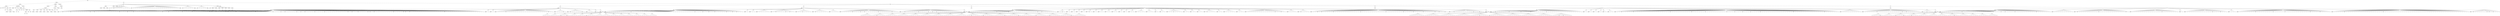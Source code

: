 graph Tree {
	"t0" [label = "TEI"];
	"t1" [label = "teiHeader"];
	"t2" [label = "fileDesc"];
	"t3" [label = "titleStmt"];
	"t4" [label = "title"];
	"t5" [label = "title"];
	"t6" [label = "title"];
	"t7" [label = "author"];
	"t8" [label = "idno"];
	"t9" [label = "idno"];
	"t10" [label = "persName"];
	"t11" [label = "forename"];
	"t12" [label = "nameLink"];
	"t13" [label = "surname"];
	"t14" [label = "editor"];
	"t15" [label = "publicationStmt"];
	"t16" [label = "publisher"];
	"t17" [label = "idno"];
	"t18" [label = "idno"];
	"t19" [label = "availability"];
	"t20" [label = "licence"];
	"t21" [label = "ab"];
	"t22" [label = "ref"];
	"t23" [label = "sourceDesc"];
	"t24" [label = "bibl"];
	"t25" [label = "name"];
	"t26" [label = "idno"];
	"t27" [label = "idno"];
	"t28" [label = "availability"];
	"t29" [label = "licence"];
	"t30" [label = "ab"];
	"t31" [label = "ref"];
	"t32" [label = "bibl"];
	"t33" [label = "date"];
	"t34" [label = "idno"];
	"t35" [label = "profileDesc"];
	"t36" [label = "particDesc"];
	"t37" [label = "listPerson"];
	"t38" [label = "person"];
	"t39" [label = "persName"];
	"t40" [label = "person"];
	"t41" [label = "persName"];
	"t42" [label = "person"];
	"t43" [label = "persName"];
	"t44" [label = "person"];
	"t45" [label = "persName"];
	"t46" [label = "person"];
	"t47" [label = "persName"];
	"t48" [label = "person"];
	"t49" [label = "persName"];
	"t50" [label = "person"];
	"t51" [label = "persName"];
	"t52" [label = "textClass"];
	"t53" [label = "keywords"];
	"t54" [label = "term"];
	"t55" [label = "term"];
	"t56" [label = "classCode"];
	"t57" [label = "revisionDesc"];
	"t58" [label = "listChange"];
	"t59" [label = "change"];
	"t60" [label = "text"];
	"t61" [label = "front"];
	"t62" [label = "docTitle"];
	"t63" [label = "titlePart"];
	"t64" [label = "titlePart"];
	"t65" [label = "titlePart"];
	"t66" [label = "docDate"];
	"t67" [label = "docAuthor"];
	"t68" [label = "div"];
	"t69" [label = "div"];
	"t70" [label = "p"];
	"t71" [label = "div"];
	"t72" [label = "p"];
	"t73" [label = "div"];
	"t74" [label = "head"];
	"t75" [label = "l"];
	"t76" [label = "l"];
	"t77" [label = "l"];
	"t78" [label = "l"];
	"t79" [label = "l"];
	"t80" [label = "l"];
	"t81" [label = "l"];
	"t82" [label = "l"];
	"t83" [label = "div"];
	"t84" [label = "head"];
	"t85" [label = "l"];
	"t86" [label = "l"];
	"t87" [label = "l"];
	"t88" [label = "l"];
	"t89" [label = "l"];
	"t90" [label = "l"];
	"t91" [label = "l"];
	"t92" [label = "l"];
	"t93" [label = "l"];
	"t94" [label = "l"];
	"t95" [label = "l"];
	"t96" [label = "l"];
	"t97" [label = "l"];
	"t98" [label = "l"];
	"t99" [label = "l"];
	"t100" [label = "l"];
	"t101" [label = "l"];
	"t102" [label = "l"];
	"t103" [label = "l"];
	"t104" [label = "l"];
	"t105" [label = "l"];
	"t106" [label = "l"];
	"t107" [label = "l"];
	"t108" [label = "l"];
	"t109" [label = "signed"];
	"t110" [label = "div"];
	"t111" [label = "head"];
	"t112" [label = "l"];
	"t113" [label = "l"];
	"t114" [label = "l"];
	"t115" [label = "l"];
	"t116" [label = "l"];
	"t117" [label = "signed"];
	"t118" [label = "div"];
	"t119" [label = "head"];
	"t120" [label = "l"];
	"t121" [label = "l"];
	"t122" [label = "l"];
	"t123" [label = "l"];
	"t124" [label = "signed"];
	"t125" [label = "castList"];
	"t126" [label = "head"];
	"t127" [label = "castItem"];
	"t128" [label = "role"];
	"t129" [label = "castItem"];
	"t130" [label = "role"];
	"t131" [label = "castItem"];
	"t132" [label = "role"];
	"t133" [label = "castItem"];
	"t134" [label = "role"];
	"t135" [label = "castItem"];
	"t136" [label = "role"];
	"t137" [label = "castItem"];
	"t138" [label = "role"];
	"t139" [label = "castItem"];
	"t140" [label = "role"];
	"t141" [label = "note"];
	"t142" [label = "body"];
	"t143" [label = "div"];
	"t144" [label = "head"];
	"t145" [label = "div"];
	"t146" [label = "head"];
	"t147" [label = "sp"];
	"t148" [label = "speaker"];
	"t149" [label = "l"];
	"t150" [label = "note"];
	"t151" [label = "l"];
	"t152" [label = "l"];
	"t153" [label = "l"];
	"t154" [label = "note"];
	"t155" [label = "l"];
	"t156" [label = "l"];
	"t157" [label = "l"];
	"t158" [label = "l"];
	"t159" [label = "l"];
	"t160" [label = "l"];
	"t161" [label = "l"];
	"t162" [label = "l"];
	"t163" [label = "l"];
	"t164" [label = "note"];
	"t165" [label = "l"];
	"t166" [label = "note"];
	"t167" [label = "l"];
	"t168" [label = "l"];
	"t169" [label = "l"];
	"t170" [label = "l"];
	"t171" [label = "l"];
	"t172" [label = "l"];
	"t173" [label = "l"];
	"t174" [label = "l"];
	"t175" [label = "l"];
	"t176" [label = "l"];
	"t177" [label = "l"];
	"t178" [label = "l"];
	"t179" [label = "note"];
	"t180" [label = "l"];
	"t181" [label = "l"];
	"t182" [label = "l"];
	"t183" [label = "note"];
	"t184" [label = "l"];
	"t185" [label = "l"];
	"t186" [label = "note"];
	"t187" [label = "l"];
	"t188" [label = "l"];
	"t189" [label = "l"];
	"t190" [label = "l"];
	"t191" [label = "l"];
	"t192" [label = "l"];
	"t193" [label = "l"];
	"t194" [label = "l"];
	"t195" [label = "l"];
	"t196" [label = "l"];
	"t197" [label = "l"];
	"t198" [label = "l"];
	"t199" [label = "l"];
	"t200" [label = "l"];
	"t201" [label = "note"];
	"t202" [label = "l"];
	"t203" [label = "l"];
	"t204" [label = "note"];
	"t205" [label = "l"];
	"t206" [label = "l"];
	"t207" [label = "l"];
	"t208" [label = "l"];
	"t209" [label = "l"];
	"t210" [label = "l"];
	"t211" [label = "note"];
	"t212" [label = "l"];
	"t213" [label = "l"];
	"t214" [label = "l"];
	"t215" [label = "l"];
	"t216" [label = "note"];
	"t217" [label = "l"];
	"t218" [label = "l"];
	"t219" [label = "l"];
	"t220" [label = "l"];
	"t221" [label = "l"];
	"t222" [label = "l"];
	"t223" [label = "l"];
	"t224" [label = "l"];
	"t225" [label = "note"];
	"t226" [label = "note"];
	"t227" [label = "l"];
	"t228" [label = "note"];
	"t229" [label = "l"];
	"t230" [label = "l"];
	"t231" [label = "l"];
	"t232" [label = "l"];
	"t233" [label = "note"];
	"t234" [label = "note"];
	"t235" [label = "l"];
	"t236" [label = "l"];
	"t237" [label = "l"];
	"t238" [label = "note"];
	"t239" [label = "l"];
	"t240" [label = "l"];
	"t241" [label = "l"];
	"t242" [label = "l"];
	"t243" [label = "l"];
	"t244" [label = "l"];
	"t245" [label = "l"];
	"t246" [label = "l"];
	"t247" [label = "l"];
	"t248" [label = "note"];
	"t249" [label = "l"];
	"t250" [label = "l"];
	"t251" [label = "l"];
	"t252" [label = "l"];
	"t253" [label = "l"];
	"t254" [label = "l"];
	"t255" [label = "l"];
	"t256" [label = "l"];
	"t257" [label = "note"];
	"t258" [label = "l"];
	"t259" [label = "l"];
	"t260" [label = "l"];
	"t261" [label = "note"];
	"t262" [label = "l"];
	"t263" [label = "note"];
	"t264" [label = "l"];
	"t265" [label = "l"];
	"t266" [label = "l"];
	"t267" [label = "l"];
	"t268" [label = "l"];
	"t269" [label = "note"];
	"t270" [label = "l"];
	"t271" [label = "note"];
	"t272" [label = "l"];
	"t273" [label = "note"];
	"t274" [label = "l"];
	"t275" [label = "l"];
	"t276" [label = "l"];
	"t277" [label = "l"];
	"t278" [label = "note"];
	"t279" [label = "l"];
	"t280" [label = "l"];
	"t281" [label = "l"];
	"t282" [label = "l"];
	"t283" [label = "note"];
	"t284" [label = "l"];
	"t285" [label = "l"];
	"t286" [label = "l"];
	"t287" [label = "l"];
	"t288" [label = "l"];
	"t289" [label = "l"];
	"t290" [label = "l"];
	"t291" [label = "l"];
	"t292" [label = "l"];
	"t293" [label = "l"];
	"t294" [label = "l"];
	"t295" [label = "note"];
	"t296" [label = "l"];
	"t297" [label = "note"];
	"t298" [label = "l"];
	"t299" [label = "l"];
	"t300" [label = "note"];
	"t301" [label = "l"];
	"t302" [label = "l"];
	"t303" [label = "l"];
	"t304" [label = "l"];
	"t305" [label = "note"];
	"t306" [label = "note"];
	"t307" [label = "l"];
	"t308" [label = "note"];
	"t309" [label = "l"];
	"t310" [label = "l"];
	"t311" [label = "l"];
	"t312" [label = "l"];
	"t313" [label = "l"];
	"t314" [label = "l"];
	"t315" [label = "l"];
	"t316" [label = "l"];
	"t317" [label = "l"];
	"t318" [label = "note"];
	"t319" [label = "l"];
	"t320" [label = "l"];
	"t321" [label = "l"];
	"t322" [label = "l"];
	"t323" [label = "note"];
	"t324" [label = "note"];
	"t325" [label = "l"];
	"t326" [label = "note"];
	"t327" [label = "l"];
	"t328" [label = "l"];
	"t329" [label = "l"];
	"t330" [label = "l"];
	"t331" [label = "l"];
	"t332" [label = "l"];
	"t333" [label = "l"];
	"t334" [label = "l"];
	"t335" [label = "l"];
	"t336" [label = "l"];
	"t337" [label = "l"];
	"t338" [label = "l"];
	"t339" [label = "l"];
	"t340" [label = "l"];
	"t341" [label = "l"];
	"t342" [label = "l"];
	"t343" [label = "l"];
	"t344" [label = "note"];
	"t345" [label = "l"];
	"t346" [label = "l"];
	"t347" [label = "l"];
	"t348" [label = "l"];
	"t349" [label = "l"];
	"t350" [label = "l"];
	"t351" [label = "l"];
	"t352" [label = "l"];
	"t353" [label = "l"];
	"t354" [label = "l"];
	"t355" [label = "l"];
	"t356" [label = "l"];
	"t357" [label = "l"];
	"t358" [label = "l"];
	"t359" [label = "l"];
	"t360" [label = "l"];
	"t361" [label = "l"];
	"t362" [label = "l"];
	"t363" [label = "l"];
	"t364" [label = "l"];
	"t365" [label = "sp"];
	"t366" [label = "speaker"];
	"t367" [label = "l"];
	"t368" [label = "sp"];
	"t369" [label = "speaker"];
	"t370" [label = "l"];
	"t371" [label = "sp"];
	"t372" [label = "speaker"];
	"t373" [label = "l"];
	"t374" [label = "l"];
	"t375" [label = "l"];
	"t376" [label = "l"];
	"t377" [label = "note"];
	"t378" [label = "l"];
	"t379" [label = "l"];
	"t380" [label = "l"];
	"t381" [label = "l"];
	"t382" [label = "l"];
	"t383" [label = "l"];
	"t384" [label = "l"];
	"t385" [label = "l"];
	"t386" [label = "l"];
	"t387" [label = "l"];
	"t388" [label = "l"];
	"t389" [label = "l"];
	"t390" [label = "l"];
	"t391" [label = "l"];
	"t392" [label = "l"];
	"t393" [label = "l"];
	"t394" [label = "l"];
	"t395" [label = "l"];
	"t396" [label = "l"];
	"t397" [label = "l"];
	"t398" [label = "l"];
	"t399" [label = "note"];
	"t400" [label = "l"];
	"t401" [label = "l"];
	"t402" [label = "sp"];
	"t403" [label = "speaker"];
	"t404" [label = "l"];
	"t405" [label = "l"];
	"t406" [label = "l"];
	"t407" [label = "note"];
	"t408" [label = "l"];
	"t409" [label = "sp"];
	"t410" [label = "speaker"];
	"t411" [label = "note"];
	"t412" [label = "l"];
	"t413" [label = "l"];
	"t414" [label = "l"];
	"t415" [label = "l"];
	"t416" [label = "l"];
	"t417" [label = "note"];
	"t418" [label = "l"];
	"t419" [label = "sp"];
	"t420" [label = "speaker"];
	"t421" [label = "l"];
	"t422" [label = "l"];
	"t423" [label = "l"];
	"t424" [label = "sp"];
	"t425" [label = "speaker"];
	"t426" [label = "l"];
	"t427" [label = "sp"];
	"t428" [label = "speaker"];
	"t429" [label = "ab"];
	"t430" [label = "lg"];
	"t431" [label = "l"];
	"t432" [label = "l"];
	"t433" [label = "l"];
	"t434" [label = "l"];
	"t435" [label = "lg"];
	"t436" [label = "l"];
	"t437" [label = "l"];
	"t438" [label = "l"];
	"t439" [label = "l"];
	"t440" [label = "lg"];
	"t441" [label = "l"];
	"t442" [label = "note"];
	"t443" [label = "l"];
	"t444" [label = "l"];
	"t445" [label = "note"];
	"t446" [label = "l"];
	"t447" [label = "lg"];
	"t448" [label = "l"];
	"t449" [label = "l"];
	"t450" [label = "l"];
	"t451" [label = "l"];
	"t452" [label = "lg"];
	"t453" [label = "l"];
	"t454" [label = "l"];
	"t455" [label = "l"];
	"t456" [label = "l"];
	"t457" [label = "lg"];
	"t458" [label = "note"];
	"t459" [label = "l"];
	"t460" [label = "l"];
	"t461" [label = "l"];
	"t462" [label = "l"];
	"t463" [label = "lg"];
	"t464" [label = "l"];
	"t465" [label = "l"];
	"t466" [label = "l"];
	"t467" [label = "l"];
	"t468" [label = "lg"];
	"t469" [label = "l"];
	"t470" [label = "l"];
	"t471" [label = "l"];
	"t472" [label = "l"];
	"t473" [label = "lg"];
	"t474" [label = "l"];
	"t475" [label = "l"];
	"t476" [label = "l"];
	"t477" [label = "l"];
	"t478" [label = "lg"];
	"t479" [label = "l"];
	"t480" [label = "l"];
	"t481" [label = "l"];
	"t482" [label = "l"];
	"t483" [label = "lg"];
	"t484" [label = "l"];
	"t485" [label = "l"];
	"t486" [label = "l"];
	"t487" [label = "l"];
	"t488" [label = "lg"];
	"t489" [label = "l"];
	"t490" [label = "l"];
	"t491" [label = "l"];
	"t492" [label = "l"];
	"t493" [label = "lg"];
	"t494" [label = "l"];
	"t495" [label = "l"];
	"t496" [label = "l"];
	"t497" [label = "l"];
	"t498" [label = "lg"];
	"t499" [label = "l"];
	"t500" [label = "l"];
	"t501" [label = "l"];
	"t502" [label = "l"];
	"t503" [label = "div"];
	"t504" [label = "head"];
	"t505" [label = "div"];
	"t506" [label = "head"];
	"t507" [label = "sp"];
	"t508" [label = "speaker"];
	"t509" [label = "l"];
	"t510" [label = "l"];
	"t511" [label = "l"];
	"t512" [label = "l"];
	"t513" [label = "l"];
	"t514" [label = "l"];
	"t515" [label = "l"];
	"t516" [label = "l"];
	"t517" [label = "l"];
	"t518" [label = "l"];
	"t519" [label = "l"];
	"t520" [label = "l"];
	"t521" [label = "note"];
	"t522" [label = "l"];
	"t523" [label = "l"];
	"t524" [label = "l"];
	"t525" [label = "l"];
	"t526" [label = "l"];
	"t527" [label = "l"];
	"t528" [label = "l"];
	"t529" [label = "l"];
	"t530" [label = "l"];
	"t531" [label = "l"];
	"t532" [label = "l"];
	"t533" [label = "l"];
	"t534" [label = "l"];
	"t535" [label = "l"];
	"t536" [label = "l"];
	"t537" [label = "l"];
	"t538" [label = "l"];
	"t539" [label = "l"];
	"t540" [label = "l"];
	"t541" [label = "l"];
	"t542" [label = "l"];
	"t543" [label = "l"];
	"t544" [label = "l"];
	"t545" [label = "l"];
	"t546" [label = "l"];
	"t547" [label = "l"];
	"t548" [label = "l"];
	"t549" [label = "l"];
	"t550" [label = "l"];
	"t551" [label = "l"];
	"t552" [label = "l"];
	"t553" [label = "l"];
	"t554" [label = "note"];
	"t555" [label = "l"];
	"t556" [label = "l"];
	"t557" [label = "l"];
	"t558" [label = "note"];
	"t559" [label = "l"];
	"t560" [label = "l"];
	"t561" [label = "note"];
	"t562" [label = "l"];
	"t563" [label = "l"];
	"t564" [label = "note"];
	"t565" [label = "l"];
	"t566" [label = "l"];
	"t567" [label = "l"];
	"t568" [label = "l"];
	"t569" [label = "l"];
	"t570" [label = "note"];
	"t571" [label = "l"];
	"t572" [label = "l"];
	"t573" [label = "note"];
	"t574" [label = "l"];
	"t575" [label = "note"];
	"t576" [label = "l"];
	"t577" [label = "l"];
	"t578" [label = "l"];
	"t579" [label = "sp"];
	"t580" [label = "speaker"];
	"t581" [label = "l"];
	"t582" [label = "sp"];
	"t583" [label = "speaker"];
	"t584" [label = "l"];
	"t585" [label = "l"];
	"t586" [label = "sp"];
	"t587" [label = "speaker"];
	"t588" [label = "l"];
	"t589" [label = "l"];
	"t590" [label = "l"];
	"t591" [label = "l"];
	"t592" [label = "l"];
	"t593" [label = "l"];
	"t594" [label = "sp"];
	"t595" [label = "speaker"];
	"t596" [label = "l"];
	"t597" [label = "note"];
	"t598" [label = "l"];
	"t599" [label = "l"];
	"t600" [label = "l"];
	"t601" [label = "l"];
	"t602" [label = "note"];
	"t603" [label = "l"];
	"t604" [label = "note"];
	"t605" [label = "l"];
	"t606" [label = "l"];
	"t607" [label = "sp"];
	"t608" [label = "speaker"];
	"t609" [label = "l"];
	"t610" [label = "l"];
	"t611" [label = "note"];
	"t612" [label = "l"];
	"t613" [label = "l"];
	"t614" [label = "l"];
	"t615" [label = "l"];
	"t616" [label = "sp"];
	"t617" [label = "speaker"];
	"t618" [label = "note"];
	"t619" [label = "l"];
	"t620" [label = "l"];
	"t621" [label = "l"];
	"t622" [label = "l"];
	"t623" [label = "l"];
	"t624" [label = "l"];
	"t625" [label = "sp"];
	"t626" [label = "speaker"];
	"t627" [label = "l"];
	"t628" [label = "l"];
	"t629" [label = "l"];
	"t630" [label = "l"];
	"t631" [label = "sp"];
	"t632" [label = "speaker"];
	"t633" [label = "l"];
	"t634" [label = "l"];
	"t635" [label = "l"];
	"t636" [label = "l"];
	"t637" [label = "l"];
	"t638" [label = "note"];
	"t639" [label = "l"];
	"t640" [label = "l"];
	"t641" [label = "l"];
	"t642" [label = "note"];
	"t643" [label = "l"];
	"t644" [label = "note"];
	"t645" [label = "l"];
	"t646" [label = "l"];
	"t647" [label = "l"];
	"t648" [label = "l"];
	"t649" [label = "l"];
	"t650" [label = "l"];
	"t651" [label = "note"];
	"t652" [label = "l"];
	"t653" [label = "l"];
	"t654" [label = "l"];
	"t655" [label = "l"];
	"t656" [label = "l"];
	"t657" [label = "l"];
	"t658" [label = "note"];
	"t659" [label = "l"];
	"t660" [label = "l"];
	"t661" [label = "l"];
	"t662" [label = "sp"];
	"t663" [label = "speaker"];
	"t664" [label = "l"];
	"t665" [label = "note"];
	"t666" [label = "l"];
	"t667" [label = "l"];
	"t668" [label = "l"];
	"t669" [label = "l"];
	"t670" [label = "l"];
	"t671" [label = "l"];
	"t672" [label = "note"];
	"t673" [label = "l"];
	"t674" [label = "l"];
	"t675" [label = "l"];
	"t676" [label = "l"];
	"t677" [label = "note"];
	"t678" [label = "l"];
	"t679" [label = "note"];
	"t680" [label = "l"];
	"t681" [label = "note"];
	"t682" [label = "l"];
	"t683" [label = "l"];
	"t684" [label = "l"];
	"t685" [label = "l"];
	"t686" [label = "l"];
	"t687" [label = "l"];
	"t688" [label = "l"];
	"t689" [label = "l"];
	"t690" [label = "l"];
	"t691" [label = "l"];
	"t692" [label = "l"];
	"t693" [label = "l"];
	"t694" [label = "l"];
	"t695" [label = "sp"];
	"t696" [label = "speaker"];
	"t697" [label = "ab"];
	"t698" [label = "lg"];
	"t699" [label = "l"];
	"t700" [label = "l"];
	"t701" [label = "l"];
	"t702" [label = "l"];
	"t703" [label = "l"];
	"t704" [label = "l"];
	"t705" [label = "lg"];
	"t706" [label = "l"];
	"t707" [label = "l"];
	"t708" [label = "note"];
	"t709" [label = "l"];
	"t710" [label = "l"];
	"t711" [label = "l"];
	"t712" [label = "l"];
	"t713" [label = "lg"];
	"t714" [label = "l"];
	"t715" [label = "l"];
	"t716" [label = "l"];
	"t717" [label = "l"];
	"t718" [label = "l"];
	"t719" [label = "l"];
	"t720" [label = "lg"];
	"t721" [label = "l"];
	"t722" [label = "l"];
	"t723" [label = "l"];
	"t724" [label = "l"];
	"t725" [label = "l"];
	"t726" [label = "l"];
	"t727" [label = "lg"];
	"t728" [label = "l"];
	"t729" [label = "l"];
	"t730" [label = "l"];
	"t731" [label = "l"];
	"t732" [label = "l"];
	"t733" [label = "l"];
	"t734" [label = "lg"];
	"t735" [label = "l"];
	"t736" [label = "l"];
	"t737" [label = "l"];
	"t738" [label = "l"];
	"t739" [label = "l"];
	"t740" [label = "l"];
	"t741" [label = "lg"];
	"t742" [label = "l"];
	"t743" [label = "l"];
	"t744" [label = "l"];
	"t745" [label = "l"];
	"t746" [label = "l"];
	"t747" [label = "l"];
	"t748" [label = "lg"];
	"t749" [label = "l"];
	"t750" [label = "l"];
	"t751" [label = "l"];
	"t752" [label = "l"];
	"t753" [label = "l"];
	"t754" [label = "l"];
	"t755" [label = "lg"];
	"t756" [label = "l"];
	"t757" [label = "l"];
	"t758" [label = "l"];
	"t759" [label = "l"];
	"t760" [label = "l"];
	"t761" [label = "l"];
	"t762" [label = "lg"];
	"t763" [label = "l"];
	"t764" [label = "l"];
	"t765" [label = "note"];
	"t766" [label = "l"];
	"t767" [label = "l"];
	"t768" [label = "l"];
	"t769" [label = "l"];
	"t770" [label = "lg"];
	"t771" [label = "l"];
	"t772" [label = "note"];
	"t773" [label = "l"];
	"t774" [label = "l"];
	"t775" [label = "l"];
	"t776" [label = "l"];
	"t777" [label = "l"];
	"t778" [label = "lg"];
	"t779" [label = "l"];
	"t780" [label = "l"];
	"t781" [label = "l"];
	"t782" [label = "l"];
	"t783" [label = "l"];
	"t784" [label = "note"];
	"t785" [label = "l"];
	"t786" [label = "lg"];
	"t787" [label = "l"];
	"t788" [label = "l"];
	"t789" [label = "l"];
	"t790" [label = "l"];
	"t791" [label = "l"];
	"t792" [label = "note"];
	"t793" [label = "l"];
	"t794" [label = "lg"];
	"t795" [label = "l"];
	"t796" [label = "l"];
	"t797" [label = "l"];
	"t798" [label = "l"];
	"t799" [label = "l"];
	"t800" [label = "l"];
	"t801" [label = "lg"];
	"t802" [label = "l"];
	"t803" [label = "note"];
	"t804" [label = "l"];
	"t805" [label = "l"];
	"t806" [label = "l"];
	"t807" [label = "l"];
	"t808" [label = "l"];
	"t809" [label = "lg"];
	"t810" [label = "l"];
	"t811" [label = "note"];
	"t812" [label = "l"];
	"t813" [label = "l"];
	"t814" [label = "l"];
	"t815" [label = "l"];
	"t816" [label = "l"];
	"t817" [label = "lg"];
	"t818" [label = "l"];
	"t819" [label = "l"];
	"t820" [label = "l"];
	"t821" [label = "l"];
	"t822" [label = "l"];
	"t823" [label = "note"];
	"t824" [label = "l"];
	"t825" [label = "lg"];
	"t826" [label = "l"];
	"t827" [label = "l"];
	"t828" [label = "l"];
	"t829" [label = "l"];
	"t830" [label = "l"];
	"t831" [label = "l"];
	"t832" [label = "div"];
	"t833" [label = "head"];
	"t834" [label = "div"];
	"t835" [label = "head"];
	"t836" [label = "sp"];
	"t837" [label = "speaker"];
	"t838" [label = "l"];
	"t839" [label = "l"];
	"t840" [label = "l"];
	"t841" [label = "l"];
	"t842" [label = "l"];
	"t843" [label = "l"];
	"t844" [label = "l"];
	"t845" [label = "l"];
	"t846" [label = "l"];
	"t847" [label = "l"];
	"t848" [label = "l"];
	"t849" [label = "l"];
	"t850" [label = "l"];
	"t851" [label = "note"];
	"t852" [label = "l"];
	"t853" [label = "l"];
	"t854" [label = "l"];
	"t855" [label = "l"];
	"t856" [label = "l"];
	"t857" [label = "note"];
	"t858" [label = "l"];
	"t859" [label = "l"];
	"t860" [label = "l"];
	"t861" [label = "l"];
	"t862" [label = "l"];
	"t863" [label = "l"];
	"t864" [label = "l"];
	"t865" [label = "l"];
	"t866" [label = "l"];
	"t867" [label = "l"];
	"t868" [label = "l"];
	"t869" [label = "l"];
	"t870" [label = "l"];
	"t871" [label = "l"];
	"t872" [label = "note"];
	"t873" [label = "l"];
	"t874" [label = "note"];
	"t875" [label = "l"];
	"t876" [label = "l"];
	"t877" [label = "l"];
	"t878" [label = "l"];
	"t879" [label = "l"];
	"t880" [label = "l"];
	"t881" [label = "l"];
	"t882" [label = "sp"];
	"t883" [label = "speaker"];
	"t884" [label = "l"];
	"t885" [label = "note"];
	"t886" [label = "l"];
	"t887" [label = "sp"];
	"t888" [label = "speaker"];
	"t889" [label = "l"];
	"t890" [label = "sp"];
	"t891" [label = "speaker"];
	"t892" [label = "l"];
	"t893" [label = "sp"];
	"t894" [label = "speaker"];
	"t895" [label = "l"];
	"t896" [label = "sp"];
	"t897" [label = "speaker"];
	"t898" [label = "l"];
	"t899" [label = "sp"];
	"t900" [label = "speaker"];
	"t901" [label = "note"];
	"t902" [label = "l"];
	"t903" [label = "sp"];
	"t904" [label = "speaker"];
	"t905" [label = "l"];
	"t906" [label = "sp"];
	"t907" [label = "speaker"];
	"t908" [label = "l"];
	"t909" [label = "l"];
	"t910" [label = "sp"];
	"t911" [label = "speaker"];
	"t912" [label = "l"];
	"t913" [label = "l"];
	"t914" [label = "sp"];
	"t915" [label = "speaker"];
	"t916" [label = "l"];
	"t917" [label = "l"];
	"t918" [label = "sp"];
	"t919" [label = "speaker"];
	"t920" [label = "l"];
	"t921" [label = "sp"];
	"t922" [label = "speaker"];
	"t923" [label = "l"];
	"t924" [label = "sp"];
	"t925" [label = "speaker"];
	"t926" [label = "l"];
	"t927" [label = "l"];
	"t928" [label = "sp"];
	"t929" [label = "speaker"];
	"t930" [label = "l"];
	"t931" [label = "l"];
	"t932" [label = "l"];
	"t933" [label = "l"];
	"t934" [label = "sp"];
	"t935" [label = "speaker"];
	"t936" [label = "l"];
	"t937" [label = "l"];
	"t938" [label = "l"];
	"t939" [label = "sp"];
	"t940" [label = "speaker"];
	"t941" [label = "l"];
	"t942" [label = "sp"];
	"t943" [label = "speaker"];
	"t944" [label = "l"];
	"t945" [label = "l"];
	"t946" [label = "sp"];
	"t947" [label = "speaker"];
	"t948" [label = "l"];
	"t949" [label = "l"];
	"t950" [label = "note"];
	"t951" [label = "l"];
	"t952" [label = "l"];
	"t953" [label = "l"];
	"t954" [label = "l"];
	"t955" [label = "sp"];
	"t956" [label = "speaker"];
	"t957" [label = "l"];
	"t958" [label = "l"];
	"t959" [label = "sp"];
	"t960" [label = "speaker"];
	"t961" [label = "l"];
	"t962" [label = "l"];
	"t963" [label = "sp"];
	"t964" [label = "speaker"];
	"t965" [label = "l"];
	"t966" [label = "l"];
	"t967" [label = "sp"];
	"t968" [label = "speaker"];
	"t969" [label = "note"];
	"t970" [label = "l"];
	"t971" [label = "l"];
	"t972" [label = "l"];
	"t973" [label = "l"];
	"t974" [label = "sp"];
	"t975" [label = "speaker"];
	"t976" [label = "l"];
	"t977" [label = "l"];
	"t978" [label = "sp"];
	"t979" [label = "speaker"];
	"t980" [label = "l"];
	"t981" [label = "l"];
	"t982" [label = "l"];
	"t983" [label = "l"];
	"t984" [label = "l"];
	"t985" [label = "sp"];
	"t986" [label = "speaker"];
	"t987" [label = "l"];
	"t988" [label = "l"];
	"t989" [label = "l"];
	"t990" [label = "sp"];
	"t991" [label = "speaker"];
	"t992" [label = "l"];
	"t993" [label = "l"];
	"t994" [label = "l"];
	"t995" [label = "l"];
	"t996" [label = "l"];
	"t997" [label = "l"];
	"t998" [label = "l"];
	"t999" [label = "l"];
	"t1000" [label = "l"];
	"t1001" [label = "l"];
	"t1002" [label = "l"];
	"t1003" [label = "l"];
	"t1004" [label = "l"];
	"t1005" [label = "l"];
	"t1006" [label = "note"];
	"t1007" [label = "l"];
	"t1008" [label = "l"];
	"t1009" [label = "note"];
	"t1010" [label = "l"];
	"t1011" [label = "l"];
	"t1012" [label = "sp"];
	"t1013" [label = "speaker"];
	"t1014" [label = "l"];
	"t1015" [label = "l"];
	"t1016" [label = "l"];
	"t1017" [label = "l"];
	"t1018" [label = "sp"];
	"t1019" [label = "speaker"];
	"t1020" [label = "note"];
	"t1021" [label = "l"];
	"t1022" [label = "l"];
	"t1023" [label = "l"];
	"t1024" [label = "l"];
	"t1025" [label = "sp"];
	"t1026" [label = "speaker"];
	"t1027" [label = "l"];
	"t1028" [label = "l"];
	"t1029" [label = "note"];
	"t1030" [label = "l"];
	"t1031" [label = "note"];
	"t1032" [label = "l"];
	"t1033" [label = "l"];
	"t1034" [label = "l"];
	"t1035" [label = "l"];
	"t1036" [label = "l"];
	"t1037" [label = "note"];
	"t1038" [label = "l"];
	"t1039" [label = "l"];
	"t1040" [label = "l"];
	"t1041" [label = "l"];
	"t1042" [label = "l"];
	"t1043" [label = "l"];
	"t1044" [label = "l"];
	"t1045" [label = "l"];
	"t1046" [label = "l"];
	"t1047" [label = "l"];
	"t1048" [label = "l"];
	"t1049" [label = "l"];
	"t1050" [label = "l"];
	"t1051" [label = "note"];
	"t1052" [label = "l"];
	"t1053" [label = "l"];
	"t1054" [label = "l"];
	"t1055" [label = "l"];
	"t1056" [label = "l"];
	"t1057" [label = "l"];
	"t1058" [label = "l"];
	"t1059" [label = "l"];
	"t1060" [label = "l"];
	"t1061" [label = "l"];
	"t1062" [label = "l"];
	"t1063" [label = "l"];
	"t1064" [label = "note"];
	"t1065" [label = "l"];
	"t1066" [label = "l"];
	"t1067" [label = "l"];
	"t1068" [label = "l"];
	"t1069" [label = "l"];
	"t1070" [label = "l"];
	"t1071" [label = "l"];
	"t1072" [label = "l"];
	"t1073" [label = "note"];
	"t1074" [label = "l"];
	"t1075" [label = "l"];
	"t1076" [label = "l"];
	"t1077" [label = "l"];
	"t1078" [label = "note"];
	"t1079" [label = "l"];
	"t1080" [label = "l"];
	"t1081" [label = "l"];
	"t1082" [label = "l"];
	"t1083" [label = "note"];
	"t1084" [label = "l"];
	"t1085" [label = "l"];
	"t1086" [label = "l"];
	"t1087" [label = "l"];
	"t1088" [label = "l"];
	"t1089" [label = "note"];
	"t1090" [label = "l"];
	"t1091" [label = "note"];
	"t1092" [label = "l"];
	"t1093" [label = "l"];
	"t1094" [label = "note"];
	"t1095" [label = "l"];
	"t1096" [label = "sp"];
	"t1097" [label = "speaker"];
	"t1098" [label = "l"];
	"t1099" [label = "note"];
	"t1100" [label = "l"];
	"t1101" [label = "l"];
	"t1102" [label = "l"];
	"t1103" [label = "l"];
	"t1104" [label = "l"];
	"t1105" [label = "l"];
	"t1106" [label = "l"];
	"t1107" [label = "l"];
	"t1108" [label = "l"];
	"t1109" [label = "note"];
	"t1110" [label = "l"];
	"t1111" [label = "l"];
	"t1112" [label = "note"];
	"t1113" [label = "l"];
	"t1114" [label = "l"];
	"t1115" [label = "sp"];
	"t1116" [label = "speaker"];
	"t1117" [label = "ab"];
	"t1118" [label = "lg"];
	"t1119" [label = "l"];
	"t1120" [label = "l"];
	"t1121" [label = "l"];
	"t1122" [label = "l"];
	"t1123" [label = "l"];
	"t1124" [label = "l"];
	"t1125" [label = "l"];
	"t1126" [label = "l"];
	"t1127" [label = "lg"];
	"t1128" [label = "l"];
	"t1129" [label = "l"];
	"t1130" [label = "l"];
	"t1131" [label = "l"];
	"t1132" [label = "l"];
	"t1133" [label = "l"];
	"t1134" [label = "l"];
	"t1135" [label = "l"];
	"t1136" [label = "lg"];
	"t1137" [label = "l"];
	"t1138" [label = "l"];
	"t1139" [label = "l"];
	"t1140" [label = "l"];
	"t1141" [label = "l"];
	"t1142" [label = "l"];
	"t1143" [label = "l"];
	"t1144" [label = "l"];
	"t1145" [label = "lg"];
	"t1146" [label = "l"];
	"t1147" [label = "l"];
	"t1148" [label = "l"];
	"t1149" [label = "l"];
	"t1150" [label = "l"];
	"t1151" [label = "l"];
	"t1152" [label = "l"];
	"t1153" [label = "l"];
	"t1154" [label = "lg"];
	"t1155" [label = "l"];
	"t1156" [label = "l"];
	"t1157" [label = "l"];
	"t1158" [label = "l"];
	"t1159" [label = "note"];
	"t1160" [label = "l"];
	"t1161" [label = "l"];
	"t1162" [label = "l"];
	"t1163" [label = "l"];
	"t1164" [label = "lg"];
	"t1165" [label = "note"];
	"t1166" [label = "l"];
	"t1167" [label = "l"];
	"t1168" [label = "l"];
	"t1169" [label = "l"];
	"t1170" [label = "l"];
	"t1171" [label = "l"];
	"t1172" [label = "l"];
	"t1173" [label = "l"];
	"t1174" [label = "lg"];
	"t1175" [label = "l"];
	"t1176" [label = "l"];
	"t1177" [label = "l"];
	"t1178" [label = "l"];
	"t1179" [label = "l"];
	"t1180" [label = "l"];
	"t1181" [label = "l"];
	"t1182" [label = "l"];
	"t1183" [label = "lg"];
	"t1184" [label = "l"];
	"t1185" [label = "l"];
	"t1186" [label = "l"];
	"t1187" [label = "l"];
	"t1188" [label = "l"];
	"t1189" [label = "l"];
	"t1190" [label = "l"];
	"t1191" [label = "l"];
	"t1192" [label = "lg"];
	"t1193" [label = "l"];
	"t1194" [label = "l"];
	"t1195" [label = "l"];
	"t1196" [label = "l"];
	"t1197" [label = "l"];
	"t1198" [label = "l"];
	"t1199" [label = "l"];
	"t1200" [label = "l"];
	"t1201" [label = "lg"];
	"t1202" [label = "l"];
	"t1203" [label = "l"];
	"t1204" [label = "l"];
	"t1205" [label = "note"];
	"t1206" [label = "l"];
	"t1207" [label = "note"];
	"t1208" [label = "l"];
	"t1209" [label = "l"];
	"t1210" [label = "l"];
	"t1211" [label = "l"];
	"t1212" [label = "div"];
	"t1213" [label = "head"];
	"t1214" [label = "div"];
	"t1215" [label = "head"];
	"t1216" [label = "sp"];
	"t1217" [label = "speaker"];
	"t1218" [label = "l"];
	"t1219" [label = "note"];
	"t1220" [label = "l"];
	"t1221" [label = "l"];
	"t1222" [label = "l"];
	"t1223" [label = "l"];
	"t1224" [label = "l"];
	"t1225" [label = "l"];
	"t1226" [label = "note"];
	"t1227" [label = "l"];
	"t1228" [label = "l"];
	"t1229" [label = "l"];
	"t1230" [label = "l"];
	"t1231" [label = "l"];
	"t1232" [label = "note"];
	"t1233" [label = "l"];
	"t1234" [label = "l"];
	"t1235" [label = "l"];
	"t1236" [label = "l"];
	"t1237" [label = "note"];
	"t1238" [label = "l"];
	"t1239" [label = "l"];
	"t1240" [label = "l"];
	"t1241" [label = "l"];
	"t1242" [label = "l"];
	"t1243" [label = "l"];
	"t1244" [label = "l"];
	"t1245" [label = "note"];
	"t1246" [label = "l"];
	"t1247" [label = "l"];
	"t1248" [label = "l"];
	"t1249" [label = "l"];
	"t1250" [label = "l"];
	"t1251" [label = "l"];
	"t1252" [label = "l"];
	"t1253" [label = "l"];
	"t1254" [label = "l"];
	"t1255" [label = "l"];
	"t1256" [label = "l"];
	"t1257" [label = "l"];
	"t1258" [label = "l"];
	"t1259" [label = "l"];
	"t1260" [label = "l"];
	"t1261" [label = "l"];
	"t1262" [label = "l"];
	"t1263" [label = "l"];
	"t1264" [label = "sp"];
	"t1265" [label = "speaker"];
	"t1266" [label = "l"];
	"t1267" [label = "sp"];
	"t1268" [label = "speaker"];
	"t1269" [label = "l"];
	"t1270" [label = "sp"];
	"t1271" [label = "speaker"];
	"t1272" [label = "l"];
	"t1273" [label = "sp"];
	"t1274" [label = "speaker"];
	"t1275" [label = "l"];
	"t1276" [label = "sp"];
	"t1277" [label = "speaker"];
	"t1278" [label = "l"];
	"t1279" [label = "sp"];
	"t1280" [label = "speaker"];
	"t1281" [label = "l"];
	"t1282" [label = "l"];
	"t1283" [label = "sp"];
	"t1284" [label = "speaker"];
	"t1285" [label = "l"];
	"t1286" [label = "l"];
	"t1287" [label = "note"];
	"t1288" [label = "l"];
	"t1289" [label = "l"];
	"t1290" [label = "l"];
	"t1291" [label = "l"];
	"t1292" [label = "l"];
	"t1293" [label = "note"];
	"t1294" [label = "l"];
	"t1295" [label = "l"];
	"t1296" [label = "l"];
	"t1297" [label = "l"];
	"t1298" [label = "l"];
	"t1299" [label = "l"];
	"t1300" [label = "l"];
	"t1301" [label = "l"];
	"t1302" [label = "l"];
	"t1303" [label = "l"];
	"t1304" [label = "l"];
	"t1305" [label = "l"];
	"t1306" [label = "l"];
	"t1307" [label = "l"];
	"t1308" [label = "l"];
	"t1309" [label = "l"];
	"t1310" [label = "l"];
	"t1311" [label = "l"];
	"t1312" [label = "note"];
	"t1313" [label = "l"];
	"t1314" [label = "l"];
	"t1315" [label = "l"];
	"t1316" [label = "l"];
	"t1317" [label = "l"];
	"t1318" [label = "l"];
	"t1319" [label = "l"];
	"t1320" [label = "l"];
	"t1321" [label = "l"];
	"t1322" [label = "l"];
	"t1323" [label = "note"];
	"t1324" [label = "l"];
	"t1325" [label = "l"];
	"t1326" [label = "l"];
	"t1327" [label = "l"];
	"t1328" [label = "l"];
	"t1329" [label = "l"];
	"t1330" [label = "note"];
	"t1331" [label = "l"];
	"t1332" [label = "l"];
	"t1333" [label = "l"];
	"t1334" [label = "l"];
	"t1335" [label = "l"];
	"t1336" [label = "l"];
	"t1337" [label = "l"];
	"t1338" [label = "l"];
	"t1339" [label = "l"];
	"t1340" [label = "l"];
	"t1341" [label = "note"];
	"t1342" [label = "l"];
	"t1343" [label = "l"];
	"t1344" [label = "l"];
	"t1345" [label = "note"];
	"t1346" [label = "l"];
	"t1347" [label = "l"];
	"t1348" [label = "l"];
	"t1349" [label = "note"];
	"t1350" [label = "l"];
	"t1351" [label = "l"];
	"t1352" [label = "l"];
	"t1353" [label = "note"];
	"t1354" [label = "l"];
	"t1355" [label = "l"];
	"t1356" [label = "l"];
	"t1357" [label = "l"];
	"t1358" [label = "note"];
	"t1359" [label = "l"];
	"t1360" [label = "l"];
	"t1361" [label = "l"];
	"t1362" [label = "l"];
	"t1363" [label = "l"];
	"t1364" [label = "l"];
	"t1365" [label = "l"];
	"t1366" [label = "l"];
	"t1367" [label = "l"];
	"t1368" [label = "l"];
	"t1369" [label = "l"];
	"t1370" [label = "l"];
	"t1371" [label = "l"];
	"t1372" [label = "l"];
	"t1373" [label = "l"];
	"t1374" [label = "l"];
	"t1375" [label = "note"];
	"t1376" [label = "l"];
	"t1377" [label = "l"];
	"t1378" [label = "l"];
	"t1379" [label = "l"];
	"t1380" [label = "l"];
	"t1381" [label = "l"];
	"t1382" [label = "l"];
	"t1383" [label = "l"];
	"t1384" [label = "l"];
	"t1385" [label = "l"];
	"t1386" [label = "l"];
	"t1387" [label = "l"];
	"t1388" [label = "l"];
	"t1389" [label = "l"];
	"t1390" [label = "l"];
	"t1391" [label = "note"];
	"t1392" [label = "l"];
	"t1393" [label = "l"];
	"t1394" [label = "l"];
	"t1395" [label = "l"];
	"t1396" [label = "l"];
	"t1397" [label = "l"];
	"t1398" [label = "l"];
	"t1399" [label = "sp"];
	"t1400" [label = "speaker"];
	"t1401" [label = "l"];
	"t1402" [label = "l"];
	"t1403" [label = "l"];
	"t1404" [label = "l"];
	"t1405" [label = "l"];
	"t1406" [label = "l"];
	"t1407" [label = "l"];
	"t1408" [label = "l"];
	"t1409" [label = "l"];
	"t1410" [label = "l"];
	"t1411" [label = "sp"];
	"t1412" [label = "speaker"];
	"t1413" [label = "l"];
	"t1414" [label = "l"];
	"t1415" [label = "l"];
	"t1416" [label = "l"];
	"t1417" [label = "l"];
	"t1418" [label = "l"];
	"t1419" [label = "note"];
	"t1420" [label = "l"];
	"t1421" [label = "l"];
	"t1422" [label = "l"];
	"t1423" [label = "l"];
	"t1424" [label = "l"];
	"t1425" [label = "l"];
	"t1426" [label = "l"];
	"t1427" [label = "l"];
	"t1428" [label = "l"];
	"t1429" [label = "l"];
	"t1430" [label = "l"];
	"t1431" [label = "l"];
	"t1432" [label = "note"];
	"t1433" [label = "l"];
	"t1434" [label = "note"];
	"t1435" [label = "l"];
	"t1436" [label = "l"];
	"t1437" [label = "l"];
	"t1438" [label = "l"];
	"t1439" [label = "l"];
	"t1440" [label = "l"];
	"t1441" [label = "l"];
	"t1442" [label = "sp"];
	"t1443" [label = "speaker"];
	"t1444" [label = "l"];
	"t1445" [label = "note"];
	"t1446" [label = "l"];
	"t1447" [label = "l"];
	"t1448" [label = "l"];
	"t1449" [label = "sp"];
	"t1450" [label = "speaker"];
	"t1451" [label = "ab"];
	"t1452" [label = "lg"];
	"t1453" [label = "l"];
	"t1454" [label = "l"];
	"t1455" [label = "l"];
	"t1456" [label = "l"];
	"t1457" [label = "note"];
	"t1458" [label = "l"];
	"t1459" [label = "lg"];
	"t1460" [label = "l"];
	"t1461" [label = "l"];
	"t1462" [label = "l"];
	"t1463" [label = "l"];
	"t1464" [label = "l"];
	"t1465" [label = "lg"];
	"t1466" [label = "l"];
	"t1467" [label = "note"];
	"t1468" [label = "l"];
	"t1469" [label = "l"];
	"t1470" [label = "l"];
	"t1471" [label = "note"];
	"t1472" [label = "l"];
	"t1473" [label = "lg"];
	"t1474" [label = "l"];
	"t1475" [label = "l"];
	"t1476" [label = "note"];
	"t1477" [label = "l"];
	"t1478" [label = "l"];
	"t1479" [label = "l"];
	"t1480" [label = "lg"];
	"t1481" [label = "l"];
	"t1482" [label = "l"];
	"t1483" [label = "l"];
	"t1484" [label = "l"];
	"t1485" [label = "l"];
	"t1486" [label = "lg"];
	"t1487" [label = "l"];
	"t1488" [label = "l"];
	"t1489" [label = "l"];
	"t1490" [label = "l"];
	"t1491" [label = "l"];
	"t1492" [label = "lg"];
	"t1493" [label = "l"];
	"t1494" [label = "l"];
	"t1495" [label = "l"];
	"t1496" [label = "l"];
	"t1497" [label = "l"];
	"t1498" [label = "lg"];
	"t1499" [label = "l"];
	"t1500" [label = "l"];
	"t1501" [label = "l"];
	"t1502" [label = "note"];
	"t1503" [label = "l"];
	"t1504" [label = "l"];
	"t1505" [label = "lg"];
	"t1506" [label = "l"];
	"t1507" [label = "l"];
	"t1508" [label = "l"];
	"t1509" [label = "l"];
	"t1510" [label = "l"];
	"t1511" [label = "lg"];
	"t1512" [label = "l"];
	"t1513" [label = "l"];
	"t1514" [label = "l"];
	"t1515" [label = "l"];
	"t1516" [label = "l"];
	"t1517" [label = "lg"];
	"t1518" [label = "l"];
	"t1519" [label = "l"];
	"t1520" [label = "l"];
	"t1521" [label = "l"];
	"t1522" [label = "l"];
	"t1523" [label = "lg"];
	"t1524" [label = "l"];
	"t1525" [label = "l"];
	"t1526" [label = "l"];
	"t1527" [label = "l"];
	"t1528" [label = "l"];
	"t1529" [label = "div"];
	"t1530" [label = "head"];
	"t1531" [label = "div"];
	"t1532" [label = "head"];
	"t1533" [label = "sp"];
	"t1534" [label = "speaker"];
	"t1535" [label = "l"];
	"t1536" [label = "l"];
	"t1537" [label = "l"];
	"t1538" [label = "l"];
	"t1539" [label = "l"];
	"t1540" [label = "l"];
	"t1541" [label = "l"];
	"t1542" [label = "l"];
	"t1543" [label = "l"];
	"t1544" [label = "l"];
	"t1545" [label = "note"];
	"t1546" [label = "l"];
	"t1547" [label = "l"];
	"t1548" [label = "l"];
	"t1549" [label = "l"];
	"t1550" [label = "l"];
	"t1551" [label = "l"];
	"t1552" [label = "l"];
	"t1553" [label = "l"];
	"t1554" [label = "l"];
	"t1555" [label = "l"];
	"t1556" [label = "l"];
	"t1557" [label = "l"];
	"t1558" [label = "l"];
	"t1559" [label = "l"];
	"t1560" [label = "l"];
	"t1561" [label = "note"];
	"t1562" [label = "l"];
	"t1563" [label = "l"];
	"t1564" [label = "l"];
	"t1565" [label = "note"];
	"t1566" [label = "l"];
	"t1567" [label = "note"];
	"t1568" [label = "l"];
	"t1569" [label = "l"];
	"t1570" [label = "l"];
	"t1571" [label = "l"];
	"t1572" [label = "note"];
	"t1573" [label = "l"];
	"t1574" [label = "l"];
	"t1575" [label = "l"];
	"t1576" [label = "l"];
	"t1577" [label = "l"];
	"t1578" [label = "l"];
	"t1579" [label = "l"];
	"t1580" [label = "l"];
	"t1581" [label = "l"];
	"t1582" [label = "l"];
	"t1583" [label = "note"];
	"t1584" [label = "l"];
	"t1585" [label = "l"];
	"t1586" [label = "l"];
	"t1587" [label = "l"];
	"t1588" [label = "l"];
	"t1589" [label = "l"];
	"t1590" [label = "l"];
	"t1591" [label = "sp"];
	"t1592" [label = "speaker"];
	"t1593" [label = "l"];
	"t1594" [label = "l"];
	"t1595" [label = "l"];
	"t1596" [label = "l"];
	"t1597" [label = "l"];
	"t1598" [label = "l"];
	"t1599" [label = "l"];
	"t1600" [label = "l"];
	"t1601" [label = "l"];
	"t1602" [label = "l"];
	"t1603" [label = "sp"];
	"t1604" [label = "speaker"];
	"t1605" [label = "note"];
	"t1606" [label = "l"];
	"t1607" [label = "l"];
	"t1608" [label = "l"];
	"t1609" [label = "l"];
	"t1610" [label = "l"];
	"t1611" [label = "l"];
	"t1612" [label = "l"];
	"t1613" [label = "l"];
	"t1614" [label = "l"];
	"t1615" [label = "l"];
	"t1616" [label = "note"];
	"t1617" [label = "l"];
	"t1618" [label = "l"];
	"t1619" [label = "l"];
	"t1620" [label = "l"];
	"t1621" [label = "l"];
	"t1622" [label = "l"];
	"t1623" [label = "l"];
	"t1624" [label = "l"];
	"t1625" [label = "l"];
	"t1626" [label = "l"];
	"t1627" [label = "l"];
	"t1628" [label = "l"];
	"t1629" [label = "l"];
	"t1630" [label = "note"];
	"t1631" [label = "l"];
	"t1632" [label = "sp"];
	"t1633" [label = "speaker"];
	"t1634" [label = "l"];
	"t1635" [label = "l"];
	"t1636" [label = "l"];
	"t1637" [label = "l"];
	"t1638" [label = "l"];
	"t1639" [label = "l"];
	"t1640" [label = "l"];
	"t1641" [label = "l"];
	"t1642" [label = "l"];
	"t1643" [label = "l"];
	"t1644" [label = "l"];
	"t1645" [label = "l"];
	"t1646" [label = "l"];
	"t1647" [label = "l"];
	"t1648" [label = "l"];
	"t1649" [label = "note"];
	"t1650" [label = "l"];
	"t1651" [label = "l"];
	"t1652" [label = "l"];
	"t1653" [label = "l"];
	"t1654" [label = "l"];
	"t1655" [label = "l"];
	"t1656" [label = "l"];
	"t1657" [label = "l"];
	"t1658" [label = "sp"];
	"t1659" [label = "speaker"];
	"t1660" [label = "l"];
	"t1661" [label = "sp"];
	"t1662" [label = "speaker"];
	"t1663" [label = "l"];
	"t1664" [label = "l"];
	"t1665" [label = "l"];
	"t1666" [label = "l"];
	"t1667" [label = "l"];
	"t1668" [label = "l"];
	"t1669" [label = "l"];
	"t1670" [label = "l"];
	"t1671" [label = "l"];
	"t1672" [label = "l"];
	"t1673" [label = "l"];
	"t1674" [label = "l"];
	"t1675" [label = "l"];
	"t1676" [label = "note"];
	"t1677" [label = "l"];
	"t1678" [label = "l"];
	"t1679" [label = "l"];
	"t1680" [label = "note"];
	"t1681" [label = "l"];
	"t1682" [label = "l"];
	"t1683" [label = "l"];
	"t1684" [label = "sp"];
	"t1685" [label = "speaker"];
	"t1686" [label = "l"];
	"t1687" [label = "l"];
	"t1688" [label = "l"];
	"t1689" [label = "sp"];
	"t1690" [label = "speaker"];
	"t1691" [label = "l"];
	"t1692" [label = "l"];
	"t1693" [label = "l"];
	"t1694" [label = "l"];
	"t1695" [label = "l"];
	"t1696" [label = "l"];
	"t1697" [label = "l"];
	"t1698" [label = "l"];
	"t1699" [label = "note"];
	"t1700" [label = "l"];
	"t1701" [label = "l"];
	"t1702" [label = "l"];
	"t1703" [label = "l"];
	"t1704" [label = "l"];
	"t1705" [label = "l"];
	"t1706" [label = "l"];
	"t1707" [label = "l"];
	"t1708" [label = "note"];
	"t1709" [label = "l"];
	"t1710" [label = "l"];
	"t1711" [label = "l"];
	"t1712" [label = "l"];
	"t1713" [label = "l"];
	"t1714" [label = "note"];
	"t1715" [label = "l"];
	"t1716" [label = "l"];
	"t1717" [label = "l"];
	"t1718" [label = "l"];
	"t1719" [label = "l"];
	"t1720" [label = "l"];
	"t1721" [label = "l"];
	"t1722" [label = "l"];
	"t1723" [label = "l"];
	"t1724" [label = "l"];
	"t1725" [label = "l"];
	"t1726" [label = "l"];
	"t1727" [label = "note"];
	"t1728" [label = "l"];
	"t1729" [label = "l"];
	"t1730" [label = "l"];
	"t1731" [label = "l"];
	"t1732" [label = "note"];
	"t1733" [label = "l"];
	"t1734" [label = "l"];
	"t1735" [label = "l"];
	"t1736" [label = "l"];
	"t1737" [label = "l"];
	"t1738" [label = "sp"];
	"t1739" [label = "speaker"];
	"t1740" [label = "l"];
	"t1741" [label = "l"];
	"t1742" [label = "l"];
	"t1743" [label = "l"];
	"t1744" [label = "l"];
	"t1745" [label = "note"];
	"t1746" [label = "l"];
	"t1747" [label = "l"];
	"t1748" [label = "l"];
	"t1749" [label = "l"];
	"t1750" [label = "l"];
	"t1751" [label = "l"];
	"t1752" [label = "l"];
	"t1753" [label = "l"];
	"t1754" [label = "l"];
	"t1755" [label = "l"];
	"t1756" [label = "l"];
	"t1757" [label = "l"];
	"t1758" [label = "l"];
	"t1759" [label = "l"];
	"t1760" [label = "l"];
	"t1761" [label = "l"];
	"t1762" [label = "l"];
	"t1763" [label = "l"];
	"t1764" [label = "l"];
	"t1765" [label = "note"];
	"t1766" [label = "l"];
	"t1767" [label = "l"];
	"t1768" [label = "l"];
	"t1769" [label = "l"];
	"t1770" [label = "l"];
	"t1771" [label = "l"];
	"t1772" [label = "l"];
	"t1773" [label = "l"];
	"t1774" [label = "l"];
	"t1775" [label = "l"];
	"t1776" [label = "l"];
	"t1777" [label = "l"];
	"t1778" [label = "l"];
	"t1779" [label = "l"];
	"t1780" [label = "l"];
	"t1781" [label = "l"];
	"t1782" [label = "l"];
	"t1783" [label = "l"];
	"t1784" [label = "l"];
	"t1785" [label = "l"];
	"t1786" [label = "l"];
	"t1787" [label = "l"];
	"t1788" [label = "l"];
	"t1789" [label = "l"];
	"t1790" [label = "l"];
	"t1791" [label = "l"];
	"t1792" [label = "l"];
	"t1793" [label = "l"];
	"t1794" [label = "l"];
	"t1795" [label = "l"];
	"t1796" [label = "l"];
	"t1797" [label = "l"];
	"t1798" [label = "l"];
	"t1799" [label = "l"];
	"t1800" [label = "l"];
	"t1801" [label = "l"];
	"t1802" [label = "l"];
	"t1803" [label = "l"];
	"t1804" [label = "l"];
	"t1805" [label = "l"];
	"t1806" [label = "l"];
	"t1807" [label = "l"];
	"t1808" [label = "l"];
	"t1809" [label = "l"];
	"t1810" [label = "sp"];
	"t1811" [label = "speaker"];
	"t1812" [label = "note"];
	"t1813" [label = "l"];
	"t1814" [label = "l"];
	"t1815" [label = "l"];
	"t1816" [label = "l"];
	"t1817" [label = "l"];
	"t1818" [label = "l"];
	"t1819" [label = "note"];
	"t1820" [label = "note"];
	"t1821" [label = "l"];
	"t1822" [label = "note"];
	"t1823" [label = "l"];
	"t1824" [label = "l"];
	"t1825" [label = "l"];
	"t0" -- "t1";
	"t1" -- "t2";
	"t2" -- "t3";
	"t3" -- "t4";
	"t3" -- "t5";
	"t3" -- "t6";
	"t3" -- "t7";
	"t7" -- "t8";
	"t7" -- "t9";
	"t7" -- "t10";
	"t10" -- "t11";
	"t10" -- "t12";
	"t10" -- "t13";
	"t3" -- "t14";
	"t2" -- "t15";
	"t15" -- "t16";
	"t15" -- "t17";
	"t15" -- "t18";
	"t15" -- "t19";
	"t19" -- "t20";
	"t20" -- "t21";
	"t20" -- "t22";
	"t2" -- "t23";
	"t23" -- "t24";
	"t24" -- "t25";
	"t24" -- "t26";
	"t24" -- "t27";
	"t24" -- "t28";
	"t28" -- "t29";
	"t29" -- "t30";
	"t29" -- "t31";
	"t24" -- "t32";
	"t32" -- "t33";
	"t32" -- "t34";
	"t1" -- "t35";
	"t35" -- "t36";
	"t36" -- "t37";
	"t37" -- "t38";
	"t38" -- "t39";
	"t37" -- "t40";
	"t40" -- "t41";
	"t37" -- "t42";
	"t42" -- "t43";
	"t37" -- "t44";
	"t44" -- "t45";
	"t37" -- "t46";
	"t46" -- "t47";
	"t37" -- "t48";
	"t48" -- "t49";
	"t37" -- "t50";
	"t50" -- "t51";
	"t35" -- "t52";
	"t52" -- "t53";
	"t53" -- "t54";
	"t53" -- "t55";
	"t52" -- "t56";
	"t1" -- "t57";
	"t57" -- "t58";
	"t58" -- "t59";
	"t0" -- "t60";
	"t60" -- "t61";
	"t61" -- "t62";
	"t62" -- "t63";
	"t62" -- "t64";
	"t62" -- "t65";
	"t61" -- "t66";
	"t61" -- "t67";
	"t61" -- "t68";
	"t68" -- "t69";
	"t69" -- "t70";
	"t61" -- "t71";
	"t71" -- "t72";
	"t61" -- "t73";
	"t73" -- "t74";
	"t73" -- "t75";
	"t73" -- "t76";
	"t73" -- "t77";
	"t73" -- "t78";
	"t73" -- "t79";
	"t73" -- "t80";
	"t73" -- "t81";
	"t73" -- "t82";
	"t61" -- "t83";
	"t83" -- "t84";
	"t83" -- "t85";
	"t83" -- "t86";
	"t83" -- "t87";
	"t83" -- "t88";
	"t83" -- "t89";
	"t83" -- "t90";
	"t83" -- "t91";
	"t83" -- "t92";
	"t83" -- "t93";
	"t83" -- "t94";
	"t83" -- "t95";
	"t83" -- "t96";
	"t83" -- "t97";
	"t83" -- "t98";
	"t83" -- "t99";
	"t83" -- "t100";
	"t83" -- "t101";
	"t83" -- "t102";
	"t83" -- "t103";
	"t83" -- "t104";
	"t83" -- "t105";
	"t83" -- "t106";
	"t83" -- "t107";
	"t83" -- "t108";
	"t83" -- "t109";
	"t61" -- "t110";
	"t110" -- "t111";
	"t110" -- "t112";
	"t110" -- "t113";
	"t110" -- "t114";
	"t110" -- "t115";
	"t110" -- "t116";
	"t110" -- "t117";
	"t61" -- "t118";
	"t118" -- "t119";
	"t118" -- "t120";
	"t118" -- "t121";
	"t118" -- "t122";
	"t118" -- "t123";
	"t118" -- "t124";
	"t61" -- "t125";
	"t125" -- "t126";
	"t125" -- "t127";
	"t127" -- "t128";
	"t125" -- "t129";
	"t129" -- "t130";
	"t125" -- "t131";
	"t131" -- "t132";
	"t125" -- "t133";
	"t133" -- "t134";
	"t125" -- "t135";
	"t135" -- "t136";
	"t125" -- "t137";
	"t137" -- "t138";
	"t125" -- "t139";
	"t139" -- "t140";
	"t61" -- "t141";
	"t60" -- "t142";
	"t142" -- "t143";
	"t143" -- "t144";
	"t143" -- "t145";
	"t145" -- "t146";
	"t145" -- "t147";
	"t147" -- "t148";
	"t147" -- "t149";
	"t147" -- "t150";
	"t147" -- "t151";
	"t147" -- "t152";
	"t147" -- "t153";
	"t147" -- "t154";
	"t147" -- "t155";
	"t147" -- "t156";
	"t147" -- "t157";
	"t147" -- "t158";
	"t147" -- "t159";
	"t147" -- "t160";
	"t147" -- "t161";
	"t147" -- "t162";
	"t147" -- "t163";
	"t147" -- "t164";
	"t147" -- "t165";
	"t147" -- "t166";
	"t147" -- "t167";
	"t147" -- "t168";
	"t147" -- "t169";
	"t147" -- "t170";
	"t147" -- "t171";
	"t147" -- "t172";
	"t147" -- "t173";
	"t147" -- "t174";
	"t147" -- "t175";
	"t147" -- "t176";
	"t147" -- "t177";
	"t147" -- "t178";
	"t147" -- "t179";
	"t147" -- "t180";
	"t147" -- "t181";
	"t147" -- "t182";
	"t147" -- "t183";
	"t147" -- "t184";
	"t147" -- "t185";
	"t147" -- "t186";
	"t147" -- "t187";
	"t147" -- "t188";
	"t147" -- "t189";
	"t147" -- "t190";
	"t147" -- "t191";
	"t147" -- "t192";
	"t147" -- "t193";
	"t147" -- "t194";
	"t147" -- "t195";
	"t147" -- "t196";
	"t147" -- "t197";
	"t147" -- "t198";
	"t147" -- "t199";
	"t147" -- "t200";
	"t147" -- "t201";
	"t147" -- "t202";
	"t147" -- "t203";
	"t147" -- "t204";
	"t147" -- "t205";
	"t147" -- "t206";
	"t147" -- "t207";
	"t147" -- "t208";
	"t147" -- "t209";
	"t147" -- "t210";
	"t147" -- "t211";
	"t147" -- "t212";
	"t147" -- "t213";
	"t147" -- "t214";
	"t147" -- "t215";
	"t147" -- "t216";
	"t147" -- "t217";
	"t147" -- "t218";
	"t147" -- "t219";
	"t147" -- "t220";
	"t147" -- "t221";
	"t147" -- "t222";
	"t147" -- "t223";
	"t147" -- "t224";
	"t147" -- "t225";
	"t147" -- "t226";
	"t147" -- "t227";
	"t147" -- "t228";
	"t147" -- "t229";
	"t147" -- "t230";
	"t147" -- "t231";
	"t147" -- "t232";
	"t147" -- "t233";
	"t147" -- "t234";
	"t147" -- "t235";
	"t147" -- "t236";
	"t147" -- "t237";
	"t147" -- "t238";
	"t147" -- "t239";
	"t147" -- "t240";
	"t147" -- "t241";
	"t147" -- "t242";
	"t147" -- "t243";
	"t147" -- "t244";
	"t147" -- "t245";
	"t147" -- "t246";
	"t147" -- "t247";
	"t147" -- "t248";
	"t147" -- "t249";
	"t147" -- "t250";
	"t147" -- "t251";
	"t147" -- "t252";
	"t147" -- "t253";
	"t147" -- "t254";
	"t147" -- "t255";
	"t147" -- "t256";
	"t147" -- "t257";
	"t147" -- "t258";
	"t147" -- "t259";
	"t147" -- "t260";
	"t147" -- "t261";
	"t147" -- "t262";
	"t147" -- "t263";
	"t147" -- "t264";
	"t147" -- "t265";
	"t147" -- "t266";
	"t147" -- "t267";
	"t147" -- "t268";
	"t147" -- "t269";
	"t147" -- "t270";
	"t147" -- "t271";
	"t147" -- "t272";
	"t147" -- "t273";
	"t147" -- "t274";
	"t147" -- "t275";
	"t147" -- "t276";
	"t147" -- "t277";
	"t147" -- "t278";
	"t147" -- "t279";
	"t147" -- "t280";
	"t147" -- "t281";
	"t147" -- "t282";
	"t147" -- "t283";
	"t147" -- "t284";
	"t147" -- "t285";
	"t147" -- "t286";
	"t147" -- "t287";
	"t147" -- "t288";
	"t147" -- "t289";
	"t147" -- "t290";
	"t147" -- "t291";
	"t147" -- "t292";
	"t147" -- "t293";
	"t147" -- "t294";
	"t147" -- "t295";
	"t147" -- "t296";
	"t147" -- "t297";
	"t147" -- "t298";
	"t147" -- "t299";
	"t147" -- "t300";
	"t147" -- "t301";
	"t147" -- "t302";
	"t147" -- "t303";
	"t147" -- "t304";
	"t147" -- "t305";
	"t147" -- "t306";
	"t147" -- "t307";
	"t147" -- "t308";
	"t147" -- "t309";
	"t147" -- "t310";
	"t147" -- "t311";
	"t147" -- "t312";
	"t147" -- "t313";
	"t147" -- "t314";
	"t147" -- "t315";
	"t147" -- "t316";
	"t147" -- "t317";
	"t147" -- "t318";
	"t147" -- "t319";
	"t147" -- "t320";
	"t147" -- "t321";
	"t147" -- "t322";
	"t147" -- "t323";
	"t147" -- "t324";
	"t147" -- "t325";
	"t147" -- "t326";
	"t147" -- "t327";
	"t147" -- "t328";
	"t147" -- "t329";
	"t147" -- "t330";
	"t147" -- "t331";
	"t147" -- "t332";
	"t147" -- "t333";
	"t147" -- "t334";
	"t147" -- "t335";
	"t147" -- "t336";
	"t147" -- "t337";
	"t147" -- "t338";
	"t147" -- "t339";
	"t147" -- "t340";
	"t147" -- "t341";
	"t147" -- "t342";
	"t147" -- "t343";
	"t147" -- "t344";
	"t147" -- "t345";
	"t147" -- "t346";
	"t147" -- "t347";
	"t147" -- "t348";
	"t147" -- "t349";
	"t147" -- "t350";
	"t147" -- "t351";
	"t147" -- "t352";
	"t147" -- "t353";
	"t147" -- "t354";
	"t147" -- "t355";
	"t147" -- "t356";
	"t147" -- "t357";
	"t147" -- "t358";
	"t147" -- "t359";
	"t147" -- "t360";
	"t147" -- "t361";
	"t147" -- "t362";
	"t147" -- "t363";
	"t147" -- "t364";
	"t145" -- "t365";
	"t365" -- "t366";
	"t365" -- "t367";
	"t145" -- "t368";
	"t368" -- "t369";
	"t368" -- "t370";
	"t145" -- "t371";
	"t371" -- "t372";
	"t371" -- "t373";
	"t371" -- "t374";
	"t371" -- "t375";
	"t371" -- "t376";
	"t371" -- "t377";
	"t371" -- "t378";
	"t371" -- "t379";
	"t371" -- "t380";
	"t371" -- "t381";
	"t371" -- "t382";
	"t371" -- "t383";
	"t371" -- "t384";
	"t371" -- "t385";
	"t371" -- "t386";
	"t371" -- "t387";
	"t371" -- "t388";
	"t371" -- "t389";
	"t371" -- "t390";
	"t371" -- "t391";
	"t371" -- "t392";
	"t371" -- "t393";
	"t371" -- "t394";
	"t371" -- "t395";
	"t371" -- "t396";
	"t371" -- "t397";
	"t371" -- "t398";
	"t371" -- "t399";
	"t371" -- "t400";
	"t371" -- "t401";
	"t145" -- "t402";
	"t402" -- "t403";
	"t402" -- "t404";
	"t402" -- "t405";
	"t402" -- "t406";
	"t402" -- "t407";
	"t402" -- "t408";
	"t145" -- "t409";
	"t409" -- "t410";
	"t409" -- "t411";
	"t409" -- "t412";
	"t409" -- "t413";
	"t409" -- "t414";
	"t409" -- "t415";
	"t409" -- "t416";
	"t409" -- "t417";
	"t409" -- "t418";
	"t145" -- "t419";
	"t419" -- "t420";
	"t419" -- "t421";
	"t419" -- "t422";
	"t419" -- "t423";
	"t145" -- "t424";
	"t424" -- "t425";
	"t424" -- "t426";
	"t145" -- "t427";
	"t427" -- "t428";
	"t427" -- "t429";
	"t429" -- "t430";
	"t430" -- "t431";
	"t430" -- "t432";
	"t430" -- "t433";
	"t430" -- "t434";
	"t429" -- "t435";
	"t435" -- "t436";
	"t435" -- "t437";
	"t435" -- "t438";
	"t435" -- "t439";
	"t429" -- "t440";
	"t440" -- "t441";
	"t440" -- "t442";
	"t440" -- "t443";
	"t440" -- "t444";
	"t440" -- "t445";
	"t440" -- "t446";
	"t429" -- "t447";
	"t447" -- "t448";
	"t447" -- "t449";
	"t447" -- "t450";
	"t447" -- "t451";
	"t429" -- "t452";
	"t452" -- "t453";
	"t452" -- "t454";
	"t452" -- "t455";
	"t452" -- "t456";
	"t429" -- "t457";
	"t457" -- "t458";
	"t457" -- "t459";
	"t457" -- "t460";
	"t457" -- "t461";
	"t457" -- "t462";
	"t429" -- "t463";
	"t463" -- "t464";
	"t463" -- "t465";
	"t463" -- "t466";
	"t463" -- "t467";
	"t429" -- "t468";
	"t468" -- "t469";
	"t468" -- "t470";
	"t468" -- "t471";
	"t468" -- "t472";
	"t429" -- "t473";
	"t473" -- "t474";
	"t473" -- "t475";
	"t473" -- "t476";
	"t473" -- "t477";
	"t429" -- "t478";
	"t478" -- "t479";
	"t478" -- "t480";
	"t478" -- "t481";
	"t478" -- "t482";
	"t429" -- "t483";
	"t483" -- "t484";
	"t483" -- "t485";
	"t483" -- "t486";
	"t483" -- "t487";
	"t429" -- "t488";
	"t488" -- "t489";
	"t488" -- "t490";
	"t488" -- "t491";
	"t488" -- "t492";
	"t429" -- "t493";
	"t493" -- "t494";
	"t493" -- "t495";
	"t493" -- "t496";
	"t493" -- "t497";
	"t429" -- "t498";
	"t498" -- "t499";
	"t498" -- "t500";
	"t498" -- "t501";
	"t498" -- "t502";
	"t142" -- "t503";
	"t503" -- "t504";
	"t503" -- "t505";
	"t505" -- "t506";
	"t505" -- "t507";
	"t507" -- "t508";
	"t507" -- "t509";
	"t507" -- "t510";
	"t507" -- "t511";
	"t507" -- "t512";
	"t507" -- "t513";
	"t507" -- "t514";
	"t507" -- "t515";
	"t507" -- "t516";
	"t507" -- "t517";
	"t507" -- "t518";
	"t507" -- "t519";
	"t507" -- "t520";
	"t507" -- "t521";
	"t507" -- "t522";
	"t507" -- "t523";
	"t507" -- "t524";
	"t507" -- "t525";
	"t507" -- "t526";
	"t507" -- "t527";
	"t507" -- "t528";
	"t507" -- "t529";
	"t507" -- "t530";
	"t507" -- "t531";
	"t507" -- "t532";
	"t507" -- "t533";
	"t507" -- "t534";
	"t507" -- "t535";
	"t507" -- "t536";
	"t507" -- "t537";
	"t507" -- "t538";
	"t507" -- "t539";
	"t507" -- "t540";
	"t507" -- "t541";
	"t507" -- "t542";
	"t507" -- "t543";
	"t507" -- "t544";
	"t507" -- "t545";
	"t507" -- "t546";
	"t507" -- "t547";
	"t507" -- "t548";
	"t507" -- "t549";
	"t507" -- "t550";
	"t507" -- "t551";
	"t507" -- "t552";
	"t507" -- "t553";
	"t507" -- "t554";
	"t507" -- "t555";
	"t507" -- "t556";
	"t507" -- "t557";
	"t507" -- "t558";
	"t507" -- "t559";
	"t507" -- "t560";
	"t507" -- "t561";
	"t507" -- "t562";
	"t507" -- "t563";
	"t507" -- "t564";
	"t507" -- "t565";
	"t507" -- "t566";
	"t507" -- "t567";
	"t507" -- "t568";
	"t507" -- "t569";
	"t507" -- "t570";
	"t507" -- "t571";
	"t507" -- "t572";
	"t507" -- "t573";
	"t507" -- "t574";
	"t507" -- "t575";
	"t507" -- "t576";
	"t507" -- "t577";
	"t507" -- "t578";
	"t505" -- "t579";
	"t579" -- "t580";
	"t579" -- "t581";
	"t505" -- "t582";
	"t582" -- "t583";
	"t582" -- "t584";
	"t582" -- "t585";
	"t505" -- "t586";
	"t586" -- "t587";
	"t586" -- "t588";
	"t586" -- "t589";
	"t586" -- "t590";
	"t586" -- "t591";
	"t586" -- "t592";
	"t586" -- "t593";
	"t505" -- "t594";
	"t594" -- "t595";
	"t594" -- "t596";
	"t594" -- "t597";
	"t594" -- "t598";
	"t594" -- "t599";
	"t594" -- "t600";
	"t594" -- "t601";
	"t594" -- "t602";
	"t594" -- "t603";
	"t594" -- "t604";
	"t594" -- "t605";
	"t594" -- "t606";
	"t505" -- "t607";
	"t607" -- "t608";
	"t607" -- "t609";
	"t607" -- "t610";
	"t607" -- "t611";
	"t607" -- "t612";
	"t607" -- "t613";
	"t607" -- "t614";
	"t607" -- "t615";
	"t505" -- "t616";
	"t616" -- "t617";
	"t616" -- "t618";
	"t616" -- "t619";
	"t616" -- "t620";
	"t616" -- "t621";
	"t616" -- "t622";
	"t616" -- "t623";
	"t616" -- "t624";
	"t505" -- "t625";
	"t625" -- "t626";
	"t625" -- "t627";
	"t625" -- "t628";
	"t625" -- "t629";
	"t625" -- "t630";
	"t505" -- "t631";
	"t631" -- "t632";
	"t631" -- "t633";
	"t631" -- "t634";
	"t631" -- "t635";
	"t631" -- "t636";
	"t631" -- "t637";
	"t631" -- "t638";
	"t631" -- "t639";
	"t631" -- "t640";
	"t631" -- "t641";
	"t631" -- "t642";
	"t631" -- "t643";
	"t631" -- "t644";
	"t631" -- "t645";
	"t631" -- "t646";
	"t631" -- "t647";
	"t631" -- "t648";
	"t631" -- "t649";
	"t631" -- "t650";
	"t631" -- "t651";
	"t631" -- "t652";
	"t631" -- "t653";
	"t631" -- "t654";
	"t631" -- "t655";
	"t631" -- "t656";
	"t631" -- "t657";
	"t631" -- "t658";
	"t631" -- "t659";
	"t631" -- "t660";
	"t631" -- "t661";
	"t505" -- "t662";
	"t662" -- "t663";
	"t662" -- "t664";
	"t662" -- "t665";
	"t662" -- "t666";
	"t662" -- "t667";
	"t662" -- "t668";
	"t662" -- "t669";
	"t662" -- "t670";
	"t662" -- "t671";
	"t662" -- "t672";
	"t662" -- "t673";
	"t662" -- "t674";
	"t662" -- "t675";
	"t662" -- "t676";
	"t662" -- "t677";
	"t662" -- "t678";
	"t662" -- "t679";
	"t662" -- "t680";
	"t662" -- "t681";
	"t662" -- "t682";
	"t662" -- "t683";
	"t662" -- "t684";
	"t662" -- "t685";
	"t662" -- "t686";
	"t662" -- "t687";
	"t662" -- "t688";
	"t662" -- "t689";
	"t662" -- "t690";
	"t662" -- "t691";
	"t662" -- "t692";
	"t662" -- "t693";
	"t662" -- "t694";
	"t505" -- "t695";
	"t695" -- "t696";
	"t695" -- "t697";
	"t697" -- "t698";
	"t698" -- "t699";
	"t698" -- "t700";
	"t698" -- "t701";
	"t698" -- "t702";
	"t698" -- "t703";
	"t698" -- "t704";
	"t697" -- "t705";
	"t705" -- "t706";
	"t705" -- "t707";
	"t705" -- "t708";
	"t705" -- "t709";
	"t705" -- "t710";
	"t705" -- "t711";
	"t705" -- "t712";
	"t697" -- "t713";
	"t713" -- "t714";
	"t713" -- "t715";
	"t713" -- "t716";
	"t713" -- "t717";
	"t713" -- "t718";
	"t713" -- "t719";
	"t697" -- "t720";
	"t720" -- "t721";
	"t720" -- "t722";
	"t720" -- "t723";
	"t720" -- "t724";
	"t720" -- "t725";
	"t720" -- "t726";
	"t697" -- "t727";
	"t727" -- "t728";
	"t727" -- "t729";
	"t727" -- "t730";
	"t727" -- "t731";
	"t727" -- "t732";
	"t727" -- "t733";
	"t697" -- "t734";
	"t734" -- "t735";
	"t734" -- "t736";
	"t734" -- "t737";
	"t734" -- "t738";
	"t734" -- "t739";
	"t734" -- "t740";
	"t697" -- "t741";
	"t741" -- "t742";
	"t741" -- "t743";
	"t741" -- "t744";
	"t741" -- "t745";
	"t741" -- "t746";
	"t741" -- "t747";
	"t697" -- "t748";
	"t748" -- "t749";
	"t748" -- "t750";
	"t748" -- "t751";
	"t748" -- "t752";
	"t748" -- "t753";
	"t748" -- "t754";
	"t697" -- "t755";
	"t755" -- "t756";
	"t755" -- "t757";
	"t755" -- "t758";
	"t755" -- "t759";
	"t755" -- "t760";
	"t755" -- "t761";
	"t697" -- "t762";
	"t762" -- "t763";
	"t762" -- "t764";
	"t762" -- "t765";
	"t762" -- "t766";
	"t762" -- "t767";
	"t762" -- "t768";
	"t762" -- "t769";
	"t697" -- "t770";
	"t770" -- "t771";
	"t770" -- "t772";
	"t770" -- "t773";
	"t770" -- "t774";
	"t770" -- "t775";
	"t770" -- "t776";
	"t770" -- "t777";
	"t697" -- "t778";
	"t778" -- "t779";
	"t778" -- "t780";
	"t778" -- "t781";
	"t778" -- "t782";
	"t778" -- "t783";
	"t778" -- "t784";
	"t778" -- "t785";
	"t697" -- "t786";
	"t786" -- "t787";
	"t786" -- "t788";
	"t786" -- "t789";
	"t786" -- "t790";
	"t786" -- "t791";
	"t786" -- "t792";
	"t786" -- "t793";
	"t697" -- "t794";
	"t794" -- "t795";
	"t794" -- "t796";
	"t794" -- "t797";
	"t794" -- "t798";
	"t794" -- "t799";
	"t794" -- "t800";
	"t697" -- "t801";
	"t801" -- "t802";
	"t801" -- "t803";
	"t801" -- "t804";
	"t801" -- "t805";
	"t801" -- "t806";
	"t801" -- "t807";
	"t801" -- "t808";
	"t697" -- "t809";
	"t809" -- "t810";
	"t809" -- "t811";
	"t809" -- "t812";
	"t809" -- "t813";
	"t809" -- "t814";
	"t809" -- "t815";
	"t809" -- "t816";
	"t697" -- "t817";
	"t817" -- "t818";
	"t817" -- "t819";
	"t817" -- "t820";
	"t817" -- "t821";
	"t817" -- "t822";
	"t817" -- "t823";
	"t817" -- "t824";
	"t697" -- "t825";
	"t825" -- "t826";
	"t825" -- "t827";
	"t825" -- "t828";
	"t825" -- "t829";
	"t825" -- "t830";
	"t825" -- "t831";
	"t142" -- "t832";
	"t832" -- "t833";
	"t832" -- "t834";
	"t834" -- "t835";
	"t834" -- "t836";
	"t836" -- "t837";
	"t836" -- "t838";
	"t836" -- "t839";
	"t836" -- "t840";
	"t836" -- "t841";
	"t836" -- "t842";
	"t836" -- "t843";
	"t836" -- "t844";
	"t836" -- "t845";
	"t836" -- "t846";
	"t836" -- "t847";
	"t836" -- "t848";
	"t836" -- "t849";
	"t836" -- "t850";
	"t836" -- "t851";
	"t836" -- "t852";
	"t836" -- "t853";
	"t836" -- "t854";
	"t836" -- "t855";
	"t836" -- "t856";
	"t836" -- "t857";
	"t836" -- "t858";
	"t836" -- "t859";
	"t836" -- "t860";
	"t836" -- "t861";
	"t836" -- "t862";
	"t836" -- "t863";
	"t836" -- "t864";
	"t836" -- "t865";
	"t836" -- "t866";
	"t836" -- "t867";
	"t836" -- "t868";
	"t836" -- "t869";
	"t836" -- "t870";
	"t836" -- "t871";
	"t836" -- "t872";
	"t836" -- "t873";
	"t836" -- "t874";
	"t836" -- "t875";
	"t836" -- "t876";
	"t836" -- "t877";
	"t836" -- "t878";
	"t836" -- "t879";
	"t836" -- "t880";
	"t836" -- "t881";
	"t834" -- "t882";
	"t882" -- "t883";
	"t882" -- "t884";
	"t882" -- "t885";
	"t882" -- "t886";
	"t834" -- "t887";
	"t887" -- "t888";
	"t887" -- "t889";
	"t834" -- "t890";
	"t890" -- "t891";
	"t890" -- "t892";
	"t834" -- "t893";
	"t893" -- "t894";
	"t893" -- "t895";
	"t834" -- "t896";
	"t896" -- "t897";
	"t896" -- "t898";
	"t834" -- "t899";
	"t899" -- "t900";
	"t899" -- "t901";
	"t899" -- "t902";
	"t834" -- "t903";
	"t903" -- "t904";
	"t903" -- "t905";
	"t834" -- "t906";
	"t906" -- "t907";
	"t906" -- "t908";
	"t906" -- "t909";
	"t834" -- "t910";
	"t910" -- "t911";
	"t910" -- "t912";
	"t910" -- "t913";
	"t834" -- "t914";
	"t914" -- "t915";
	"t914" -- "t916";
	"t914" -- "t917";
	"t834" -- "t918";
	"t918" -- "t919";
	"t918" -- "t920";
	"t834" -- "t921";
	"t921" -- "t922";
	"t921" -- "t923";
	"t834" -- "t924";
	"t924" -- "t925";
	"t924" -- "t926";
	"t924" -- "t927";
	"t834" -- "t928";
	"t928" -- "t929";
	"t928" -- "t930";
	"t928" -- "t931";
	"t928" -- "t932";
	"t928" -- "t933";
	"t834" -- "t934";
	"t934" -- "t935";
	"t934" -- "t936";
	"t934" -- "t937";
	"t934" -- "t938";
	"t834" -- "t939";
	"t939" -- "t940";
	"t939" -- "t941";
	"t834" -- "t942";
	"t942" -- "t943";
	"t942" -- "t944";
	"t942" -- "t945";
	"t834" -- "t946";
	"t946" -- "t947";
	"t946" -- "t948";
	"t946" -- "t949";
	"t946" -- "t950";
	"t946" -- "t951";
	"t946" -- "t952";
	"t946" -- "t953";
	"t946" -- "t954";
	"t834" -- "t955";
	"t955" -- "t956";
	"t955" -- "t957";
	"t955" -- "t958";
	"t834" -- "t959";
	"t959" -- "t960";
	"t959" -- "t961";
	"t959" -- "t962";
	"t834" -- "t963";
	"t963" -- "t964";
	"t963" -- "t965";
	"t963" -- "t966";
	"t834" -- "t967";
	"t967" -- "t968";
	"t967" -- "t969";
	"t967" -- "t970";
	"t967" -- "t971";
	"t967" -- "t972";
	"t967" -- "t973";
	"t834" -- "t974";
	"t974" -- "t975";
	"t974" -- "t976";
	"t974" -- "t977";
	"t834" -- "t978";
	"t978" -- "t979";
	"t978" -- "t980";
	"t978" -- "t981";
	"t978" -- "t982";
	"t978" -- "t983";
	"t978" -- "t984";
	"t834" -- "t985";
	"t985" -- "t986";
	"t985" -- "t987";
	"t985" -- "t988";
	"t985" -- "t989";
	"t834" -- "t990";
	"t990" -- "t991";
	"t990" -- "t992";
	"t990" -- "t993";
	"t990" -- "t994";
	"t990" -- "t995";
	"t990" -- "t996";
	"t990" -- "t997";
	"t990" -- "t998";
	"t990" -- "t999";
	"t990" -- "t1000";
	"t990" -- "t1001";
	"t990" -- "t1002";
	"t990" -- "t1003";
	"t990" -- "t1004";
	"t990" -- "t1005";
	"t990" -- "t1006";
	"t990" -- "t1007";
	"t990" -- "t1008";
	"t990" -- "t1009";
	"t990" -- "t1010";
	"t990" -- "t1011";
	"t834" -- "t1012";
	"t1012" -- "t1013";
	"t1012" -- "t1014";
	"t1012" -- "t1015";
	"t1012" -- "t1016";
	"t1012" -- "t1017";
	"t834" -- "t1018";
	"t1018" -- "t1019";
	"t1018" -- "t1020";
	"t1018" -- "t1021";
	"t1018" -- "t1022";
	"t1018" -- "t1023";
	"t1018" -- "t1024";
	"t834" -- "t1025";
	"t1025" -- "t1026";
	"t1025" -- "t1027";
	"t1025" -- "t1028";
	"t1025" -- "t1029";
	"t1025" -- "t1030";
	"t1025" -- "t1031";
	"t1025" -- "t1032";
	"t1025" -- "t1033";
	"t1025" -- "t1034";
	"t1025" -- "t1035";
	"t1025" -- "t1036";
	"t1025" -- "t1037";
	"t1025" -- "t1038";
	"t1025" -- "t1039";
	"t1025" -- "t1040";
	"t1025" -- "t1041";
	"t1025" -- "t1042";
	"t1025" -- "t1043";
	"t1025" -- "t1044";
	"t1025" -- "t1045";
	"t1025" -- "t1046";
	"t1025" -- "t1047";
	"t1025" -- "t1048";
	"t1025" -- "t1049";
	"t1025" -- "t1050";
	"t1025" -- "t1051";
	"t1025" -- "t1052";
	"t1025" -- "t1053";
	"t1025" -- "t1054";
	"t1025" -- "t1055";
	"t1025" -- "t1056";
	"t1025" -- "t1057";
	"t1025" -- "t1058";
	"t1025" -- "t1059";
	"t1025" -- "t1060";
	"t1025" -- "t1061";
	"t1025" -- "t1062";
	"t1025" -- "t1063";
	"t1025" -- "t1064";
	"t1025" -- "t1065";
	"t1025" -- "t1066";
	"t1025" -- "t1067";
	"t1025" -- "t1068";
	"t1025" -- "t1069";
	"t1025" -- "t1070";
	"t1025" -- "t1071";
	"t1025" -- "t1072";
	"t1025" -- "t1073";
	"t1025" -- "t1074";
	"t1025" -- "t1075";
	"t1025" -- "t1076";
	"t1025" -- "t1077";
	"t1025" -- "t1078";
	"t1025" -- "t1079";
	"t1025" -- "t1080";
	"t1025" -- "t1081";
	"t1025" -- "t1082";
	"t1025" -- "t1083";
	"t1025" -- "t1084";
	"t1025" -- "t1085";
	"t1025" -- "t1086";
	"t1025" -- "t1087";
	"t1025" -- "t1088";
	"t1025" -- "t1089";
	"t1025" -- "t1090";
	"t1025" -- "t1091";
	"t1025" -- "t1092";
	"t1025" -- "t1093";
	"t1025" -- "t1094";
	"t1025" -- "t1095";
	"t834" -- "t1096";
	"t1096" -- "t1097";
	"t1096" -- "t1098";
	"t1096" -- "t1099";
	"t1096" -- "t1100";
	"t1096" -- "t1101";
	"t1096" -- "t1102";
	"t1096" -- "t1103";
	"t1096" -- "t1104";
	"t1096" -- "t1105";
	"t1096" -- "t1106";
	"t1096" -- "t1107";
	"t1096" -- "t1108";
	"t1096" -- "t1109";
	"t1096" -- "t1110";
	"t1096" -- "t1111";
	"t1096" -- "t1112";
	"t1096" -- "t1113";
	"t1096" -- "t1114";
	"t834" -- "t1115";
	"t1115" -- "t1116";
	"t1115" -- "t1117";
	"t1117" -- "t1118";
	"t1118" -- "t1119";
	"t1118" -- "t1120";
	"t1118" -- "t1121";
	"t1118" -- "t1122";
	"t1118" -- "t1123";
	"t1118" -- "t1124";
	"t1118" -- "t1125";
	"t1118" -- "t1126";
	"t1117" -- "t1127";
	"t1127" -- "t1128";
	"t1127" -- "t1129";
	"t1127" -- "t1130";
	"t1127" -- "t1131";
	"t1127" -- "t1132";
	"t1127" -- "t1133";
	"t1127" -- "t1134";
	"t1127" -- "t1135";
	"t1117" -- "t1136";
	"t1136" -- "t1137";
	"t1136" -- "t1138";
	"t1136" -- "t1139";
	"t1136" -- "t1140";
	"t1136" -- "t1141";
	"t1136" -- "t1142";
	"t1136" -- "t1143";
	"t1136" -- "t1144";
	"t1117" -- "t1145";
	"t1145" -- "t1146";
	"t1145" -- "t1147";
	"t1145" -- "t1148";
	"t1145" -- "t1149";
	"t1145" -- "t1150";
	"t1145" -- "t1151";
	"t1145" -- "t1152";
	"t1145" -- "t1153";
	"t1117" -- "t1154";
	"t1154" -- "t1155";
	"t1154" -- "t1156";
	"t1154" -- "t1157";
	"t1154" -- "t1158";
	"t1154" -- "t1159";
	"t1154" -- "t1160";
	"t1154" -- "t1161";
	"t1154" -- "t1162";
	"t1154" -- "t1163";
	"t1117" -- "t1164";
	"t1164" -- "t1165";
	"t1164" -- "t1166";
	"t1164" -- "t1167";
	"t1164" -- "t1168";
	"t1164" -- "t1169";
	"t1164" -- "t1170";
	"t1164" -- "t1171";
	"t1164" -- "t1172";
	"t1164" -- "t1173";
	"t1117" -- "t1174";
	"t1174" -- "t1175";
	"t1174" -- "t1176";
	"t1174" -- "t1177";
	"t1174" -- "t1178";
	"t1174" -- "t1179";
	"t1174" -- "t1180";
	"t1174" -- "t1181";
	"t1174" -- "t1182";
	"t1117" -- "t1183";
	"t1183" -- "t1184";
	"t1183" -- "t1185";
	"t1183" -- "t1186";
	"t1183" -- "t1187";
	"t1183" -- "t1188";
	"t1183" -- "t1189";
	"t1183" -- "t1190";
	"t1183" -- "t1191";
	"t1117" -- "t1192";
	"t1192" -- "t1193";
	"t1192" -- "t1194";
	"t1192" -- "t1195";
	"t1192" -- "t1196";
	"t1192" -- "t1197";
	"t1192" -- "t1198";
	"t1192" -- "t1199";
	"t1192" -- "t1200";
	"t1117" -- "t1201";
	"t1201" -- "t1202";
	"t1201" -- "t1203";
	"t1201" -- "t1204";
	"t1201" -- "t1205";
	"t1201" -- "t1206";
	"t1201" -- "t1207";
	"t1201" -- "t1208";
	"t1201" -- "t1209";
	"t1201" -- "t1210";
	"t1201" -- "t1211";
	"t142" -- "t1212";
	"t1212" -- "t1213";
	"t1212" -- "t1214";
	"t1214" -- "t1215";
	"t1214" -- "t1216";
	"t1216" -- "t1217";
	"t1216" -- "t1218";
	"t1216" -- "t1219";
	"t1216" -- "t1220";
	"t1216" -- "t1221";
	"t1216" -- "t1222";
	"t1216" -- "t1223";
	"t1216" -- "t1224";
	"t1216" -- "t1225";
	"t1216" -- "t1226";
	"t1216" -- "t1227";
	"t1216" -- "t1228";
	"t1216" -- "t1229";
	"t1216" -- "t1230";
	"t1216" -- "t1231";
	"t1216" -- "t1232";
	"t1216" -- "t1233";
	"t1216" -- "t1234";
	"t1216" -- "t1235";
	"t1216" -- "t1236";
	"t1216" -- "t1237";
	"t1216" -- "t1238";
	"t1216" -- "t1239";
	"t1216" -- "t1240";
	"t1216" -- "t1241";
	"t1216" -- "t1242";
	"t1216" -- "t1243";
	"t1216" -- "t1244";
	"t1216" -- "t1245";
	"t1216" -- "t1246";
	"t1216" -- "t1247";
	"t1216" -- "t1248";
	"t1216" -- "t1249";
	"t1216" -- "t1250";
	"t1216" -- "t1251";
	"t1216" -- "t1252";
	"t1216" -- "t1253";
	"t1216" -- "t1254";
	"t1216" -- "t1255";
	"t1216" -- "t1256";
	"t1216" -- "t1257";
	"t1216" -- "t1258";
	"t1216" -- "t1259";
	"t1216" -- "t1260";
	"t1216" -- "t1261";
	"t1216" -- "t1262";
	"t1216" -- "t1263";
	"t1214" -- "t1264";
	"t1264" -- "t1265";
	"t1264" -- "t1266";
	"t1214" -- "t1267";
	"t1267" -- "t1268";
	"t1267" -- "t1269";
	"t1214" -- "t1270";
	"t1270" -- "t1271";
	"t1270" -- "t1272";
	"t1214" -- "t1273";
	"t1273" -- "t1274";
	"t1273" -- "t1275";
	"t1214" -- "t1276";
	"t1276" -- "t1277";
	"t1276" -- "t1278";
	"t1214" -- "t1279";
	"t1279" -- "t1280";
	"t1279" -- "t1281";
	"t1279" -- "t1282";
	"t1214" -- "t1283";
	"t1283" -- "t1284";
	"t1283" -- "t1285";
	"t1283" -- "t1286";
	"t1283" -- "t1287";
	"t1283" -- "t1288";
	"t1283" -- "t1289";
	"t1283" -- "t1290";
	"t1283" -- "t1291";
	"t1283" -- "t1292";
	"t1283" -- "t1293";
	"t1283" -- "t1294";
	"t1283" -- "t1295";
	"t1283" -- "t1296";
	"t1283" -- "t1297";
	"t1283" -- "t1298";
	"t1283" -- "t1299";
	"t1283" -- "t1300";
	"t1283" -- "t1301";
	"t1283" -- "t1302";
	"t1283" -- "t1303";
	"t1283" -- "t1304";
	"t1283" -- "t1305";
	"t1283" -- "t1306";
	"t1283" -- "t1307";
	"t1283" -- "t1308";
	"t1283" -- "t1309";
	"t1283" -- "t1310";
	"t1283" -- "t1311";
	"t1283" -- "t1312";
	"t1283" -- "t1313";
	"t1283" -- "t1314";
	"t1283" -- "t1315";
	"t1283" -- "t1316";
	"t1283" -- "t1317";
	"t1283" -- "t1318";
	"t1283" -- "t1319";
	"t1283" -- "t1320";
	"t1283" -- "t1321";
	"t1283" -- "t1322";
	"t1283" -- "t1323";
	"t1283" -- "t1324";
	"t1283" -- "t1325";
	"t1283" -- "t1326";
	"t1283" -- "t1327";
	"t1283" -- "t1328";
	"t1283" -- "t1329";
	"t1283" -- "t1330";
	"t1283" -- "t1331";
	"t1283" -- "t1332";
	"t1283" -- "t1333";
	"t1283" -- "t1334";
	"t1283" -- "t1335";
	"t1283" -- "t1336";
	"t1283" -- "t1337";
	"t1283" -- "t1338";
	"t1283" -- "t1339";
	"t1283" -- "t1340";
	"t1283" -- "t1341";
	"t1283" -- "t1342";
	"t1283" -- "t1343";
	"t1283" -- "t1344";
	"t1283" -- "t1345";
	"t1283" -- "t1346";
	"t1283" -- "t1347";
	"t1283" -- "t1348";
	"t1283" -- "t1349";
	"t1283" -- "t1350";
	"t1283" -- "t1351";
	"t1283" -- "t1352";
	"t1283" -- "t1353";
	"t1283" -- "t1354";
	"t1283" -- "t1355";
	"t1283" -- "t1356";
	"t1283" -- "t1357";
	"t1283" -- "t1358";
	"t1283" -- "t1359";
	"t1283" -- "t1360";
	"t1283" -- "t1361";
	"t1283" -- "t1362";
	"t1283" -- "t1363";
	"t1283" -- "t1364";
	"t1283" -- "t1365";
	"t1283" -- "t1366";
	"t1283" -- "t1367";
	"t1283" -- "t1368";
	"t1283" -- "t1369";
	"t1283" -- "t1370";
	"t1283" -- "t1371";
	"t1283" -- "t1372";
	"t1283" -- "t1373";
	"t1283" -- "t1374";
	"t1283" -- "t1375";
	"t1283" -- "t1376";
	"t1283" -- "t1377";
	"t1283" -- "t1378";
	"t1283" -- "t1379";
	"t1283" -- "t1380";
	"t1283" -- "t1381";
	"t1283" -- "t1382";
	"t1283" -- "t1383";
	"t1283" -- "t1384";
	"t1283" -- "t1385";
	"t1283" -- "t1386";
	"t1283" -- "t1387";
	"t1283" -- "t1388";
	"t1283" -- "t1389";
	"t1283" -- "t1390";
	"t1283" -- "t1391";
	"t1283" -- "t1392";
	"t1283" -- "t1393";
	"t1283" -- "t1394";
	"t1283" -- "t1395";
	"t1283" -- "t1396";
	"t1283" -- "t1397";
	"t1283" -- "t1398";
	"t1214" -- "t1399";
	"t1399" -- "t1400";
	"t1399" -- "t1401";
	"t1399" -- "t1402";
	"t1399" -- "t1403";
	"t1399" -- "t1404";
	"t1399" -- "t1405";
	"t1399" -- "t1406";
	"t1399" -- "t1407";
	"t1399" -- "t1408";
	"t1399" -- "t1409";
	"t1399" -- "t1410";
	"t1214" -- "t1411";
	"t1411" -- "t1412";
	"t1411" -- "t1413";
	"t1411" -- "t1414";
	"t1411" -- "t1415";
	"t1411" -- "t1416";
	"t1411" -- "t1417";
	"t1411" -- "t1418";
	"t1411" -- "t1419";
	"t1411" -- "t1420";
	"t1411" -- "t1421";
	"t1411" -- "t1422";
	"t1411" -- "t1423";
	"t1411" -- "t1424";
	"t1411" -- "t1425";
	"t1411" -- "t1426";
	"t1411" -- "t1427";
	"t1411" -- "t1428";
	"t1411" -- "t1429";
	"t1411" -- "t1430";
	"t1411" -- "t1431";
	"t1411" -- "t1432";
	"t1411" -- "t1433";
	"t1411" -- "t1434";
	"t1411" -- "t1435";
	"t1411" -- "t1436";
	"t1411" -- "t1437";
	"t1411" -- "t1438";
	"t1411" -- "t1439";
	"t1411" -- "t1440";
	"t1411" -- "t1441";
	"t1214" -- "t1442";
	"t1442" -- "t1443";
	"t1442" -- "t1444";
	"t1442" -- "t1445";
	"t1442" -- "t1446";
	"t1442" -- "t1447";
	"t1442" -- "t1448";
	"t1214" -- "t1449";
	"t1449" -- "t1450";
	"t1449" -- "t1451";
	"t1451" -- "t1452";
	"t1452" -- "t1453";
	"t1452" -- "t1454";
	"t1452" -- "t1455";
	"t1452" -- "t1456";
	"t1452" -- "t1457";
	"t1452" -- "t1458";
	"t1451" -- "t1459";
	"t1459" -- "t1460";
	"t1459" -- "t1461";
	"t1459" -- "t1462";
	"t1459" -- "t1463";
	"t1459" -- "t1464";
	"t1451" -- "t1465";
	"t1465" -- "t1466";
	"t1465" -- "t1467";
	"t1465" -- "t1468";
	"t1465" -- "t1469";
	"t1465" -- "t1470";
	"t1465" -- "t1471";
	"t1465" -- "t1472";
	"t1451" -- "t1473";
	"t1473" -- "t1474";
	"t1473" -- "t1475";
	"t1473" -- "t1476";
	"t1473" -- "t1477";
	"t1473" -- "t1478";
	"t1473" -- "t1479";
	"t1451" -- "t1480";
	"t1480" -- "t1481";
	"t1480" -- "t1482";
	"t1480" -- "t1483";
	"t1480" -- "t1484";
	"t1480" -- "t1485";
	"t1451" -- "t1486";
	"t1486" -- "t1487";
	"t1486" -- "t1488";
	"t1486" -- "t1489";
	"t1486" -- "t1490";
	"t1486" -- "t1491";
	"t1451" -- "t1492";
	"t1492" -- "t1493";
	"t1492" -- "t1494";
	"t1492" -- "t1495";
	"t1492" -- "t1496";
	"t1492" -- "t1497";
	"t1451" -- "t1498";
	"t1498" -- "t1499";
	"t1498" -- "t1500";
	"t1498" -- "t1501";
	"t1498" -- "t1502";
	"t1498" -- "t1503";
	"t1498" -- "t1504";
	"t1451" -- "t1505";
	"t1505" -- "t1506";
	"t1505" -- "t1507";
	"t1505" -- "t1508";
	"t1505" -- "t1509";
	"t1505" -- "t1510";
	"t1451" -- "t1511";
	"t1511" -- "t1512";
	"t1511" -- "t1513";
	"t1511" -- "t1514";
	"t1511" -- "t1515";
	"t1511" -- "t1516";
	"t1451" -- "t1517";
	"t1517" -- "t1518";
	"t1517" -- "t1519";
	"t1517" -- "t1520";
	"t1517" -- "t1521";
	"t1517" -- "t1522";
	"t1451" -- "t1523";
	"t1523" -- "t1524";
	"t1523" -- "t1525";
	"t1523" -- "t1526";
	"t1523" -- "t1527";
	"t1523" -- "t1528";
	"t142" -- "t1529";
	"t1529" -- "t1530";
	"t1529" -- "t1531";
	"t1531" -- "t1532";
	"t1531" -- "t1533";
	"t1533" -- "t1534";
	"t1533" -- "t1535";
	"t1533" -- "t1536";
	"t1533" -- "t1537";
	"t1533" -- "t1538";
	"t1533" -- "t1539";
	"t1533" -- "t1540";
	"t1533" -- "t1541";
	"t1533" -- "t1542";
	"t1533" -- "t1543";
	"t1533" -- "t1544";
	"t1533" -- "t1545";
	"t1533" -- "t1546";
	"t1533" -- "t1547";
	"t1533" -- "t1548";
	"t1533" -- "t1549";
	"t1533" -- "t1550";
	"t1533" -- "t1551";
	"t1533" -- "t1552";
	"t1533" -- "t1553";
	"t1533" -- "t1554";
	"t1533" -- "t1555";
	"t1533" -- "t1556";
	"t1533" -- "t1557";
	"t1533" -- "t1558";
	"t1533" -- "t1559";
	"t1533" -- "t1560";
	"t1533" -- "t1561";
	"t1533" -- "t1562";
	"t1533" -- "t1563";
	"t1533" -- "t1564";
	"t1533" -- "t1565";
	"t1533" -- "t1566";
	"t1533" -- "t1567";
	"t1533" -- "t1568";
	"t1533" -- "t1569";
	"t1533" -- "t1570";
	"t1533" -- "t1571";
	"t1533" -- "t1572";
	"t1533" -- "t1573";
	"t1533" -- "t1574";
	"t1533" -- "t1575";
	"t1533" -- "t1576";
	"t1533" -- "t1577";
	"t1533" -- "t1578";
	"t1533" -- "t1579";
	"t1533" -- "t1580";
	"t1533" -- "t1581";
	"t1533" -- "t1582";
	"t1533" -- "t1583";
	"t1533" -- "t1584";
	"t1533" -- "t1585";
	"t1533" -- "t1586";
	"t1533" -- "t1587";
	"t1533" -- "t1588";
	"t1533" -- "t1589";
	"t1533" -- "t1590";
	"t1531" -- "t1591";
	"t1591" -- "t1592";
	"t1591" -- "t1593";
	"t1591" -- "t1594";
	"t1591" -- "t1595";
	"t1591" -- "t1596";
	"t1591" -- "t1597";
	"t1591" -- "t1598";
	"t1591" -- "t1599";
	"t1591" -- "t1600";
	"t1591" -- "t1601";
	"t1591" -- "t1602";
	"t1531" -- "t1603";
	"t1603" -- "t1604";
	"t1603" -- "t1605";
	"t1603" -- "t1606";
	"t1603" -- "t1607";
	"t1603" -- "t1608";
	"t1603" -- "t1609";
	"t1603" -- "t1610";
	"t1603" -- "t1611";
	"t1603" -- "t1612";
	"t1603" -- "t1613";
	"t1603" -- "t1614";
	"t1603" -- "t1615";
	"t1603" -- "t1616";
	"t1603" -- "t1617";
	"t1603" -- "t1618";
	"t1603" -- "t1619";
	"t1603" -- "t1620";
	"t1603" -- "t1621";
	"t1603" -- "t1622";
	"t1603" -- "t1623";
	"t1603" -- "t1624";
	"t1603" -- "t1625";
	"t1603" -- "t1626";
	"t1603" -- "t1627";
	"t1603" -- "t1628";
	"t1603" -- "t1629";
	"t1603" -- "t1630";
	"t1603" -- "t1631";
	"t1531" -- "t1632";
	"t1632" -- "t1633";
	"t1632" -- "t1634";
	"t1632" -- "t1635";
	"t1632" -- "t1636";
	"t1632" -- "t1637";
	"t1632" -- "t1638";
	"t1632" -- "t1639";
	"t1632" -- "t1640";
	"t1632" -- "t1641";
	"t1632" -- "t1642";
	"t1632" -- "t1643";
	"t1632" -- "t1644";
	"t1632" -- "t1645";
	"t1632" -- "t1646";
	"t1632" -- "t1647";
	"t1632" -- "t1648";
	"t1632" -- "t1649";
	"t1632" -- "t1650";
	"t1632" -- "t1651";
	"t1632" -- "t1652";
	"t1632" -- "t1653";
	"t1632" -- "t1654";
	"t1632" -- "t1655";
	"t1632" -- "t1656";
	"t1632" -- "t1657";
	"t1531" -- "t1658";
	"t1658" -- "t1659";
	"t1658" -- "t1660";
	"t1531" -- "t1661";
	"t1661" -- "t1662";
	"t1661" -- "t1663";
	"t1661" -- "t1664";
	"t1661" -- "t1665";
	"t1661" -- "t1666";
	"t1661" -- "t1667";
	"t1661" -- "t1668";
	"t1661" -- "t1669";
	"t1661" -- "t1670";
	"t1661" -- "t1671";
	"t1661" -- "t1672";
	"t1661" -- "t1673";
	"t1661" -- "t1674";
	"t1661" -- "t1675";
	"t1661" -- "t1676";
	"t1661" -- "t1677";
	"t1661" -- "t1678";
	"t1661" -- "t1679";
	"t1661" -- "t1680";
	"t1661" -- "t1681";
	"t1661" -- "t1682";
	"t1661" -- "t1683";
	"t1531" -- "t1684";
	"t1684" -- "t1685";
	"t1684" -- "t1686";
	"t1684" -- "t1687";
	"t1684" -- "t1688";
	"t1531" -- "t1689";
	"t1689" -- "t1690";
	"t1689" -- "t1691";
	"t1689" -- "t1692";
	"t1689" -- "t1693";
	"t1689" -- "t1694";
	"t1689" -- "t1695";
	"t1689" -- "t1696";
	"t1689" -- "t1697";
	"t1689" -- "t1698";
	"t1689" -- "t1699";
	"t1689" -- "t1700";
	"t1689" -- "t1701";
	"t1689" -- "t1702";
	"t1689" -- "t1703";
	"t1689" -- "t1704";
	"t1689" -- "t1705";
	"t1689" -- "t1706";
	"t1689" -- "t1707";
	"t1689" -- "t1708";
	"t1689" -- "t1709";
	"t1689" -- "t1710";
	"t1689" -- "t1711";
	"t1689" -- "t1712";
	"t1689" -- "t1713";
	"t1689" -- "t1714";
	"t1689" -- "t1715";
	"t1689" -- "t1716";
	"t1689" -- "t1717";
	"t1689" -- "t1718";
	"t1689" -- "t1719";
	"t1689" -- "t1720";
	"t1689" -- "t1721";
	"t1689" -- "t1722";
	"t1689" -- "t1723";
	"t1689" -- "t1724";
	"t1689" -- "t1725";
	"t1689" -- "t1726";
	"t1689" -- "t1727";
	"t1689" -- "t1728";
	"t1689" -- "t1729";
	"t1689" -- "t1730";
	"t1689" -- "t1731";
	"t1689" -- "t1732";
	"t1689" -- "t1733";
	"t1689" -- "t1734";
	"t1689" -- "t1735";
	"t1689" -- "t1736";
	"t1689" -- "t1737";
	"t1531" -- "t1738";
	"t1738" -- "t1739";
	"t1738" -- "t1740";
	"t1738" -- "t1741";
	"t1738" -- "t1742";
	"t1738" -- "t1743";
	"t1738" -- "t1744";
	"t1738" -- "t1745";
	"t1738" -- "t1746";
	"t1738" -- "t1747";
	"t1738" -- "t1748";
	"t1738" -- "t1749";
	"t1738" -- "t1750";
	"t1738" -- "t1751";
	"t1738" -- "t1752";
	"t1738" -- "t1753";
	"t1738" -- "t1754";
	"t1738" -- "t1755";
	"t1738" -- "t1756";
	"t1738" -- "t1757";
	"t1738" -- "t1758";
	"t1738" -- "t1759";
	"t1738" -- "t1760";
	"t1738" -- "t1761";
	"t1738" -- "t1762";
	"t1738" -- "t1763";
	"t1738" -- "t1764";
	"t1738" -- "t1765";
	"t1738" -- "t1766";
	"t1738" -- "t1767";
	"t1738" -- "t1768";
	"t1738" -- "t1769";
	"t1738" -- "t1770";
	"t1738" -- "t1771";
	"t1738" -- "t1772";
	"t1738" -- "t1773";
	"t1738" -- "t1774";
	"t1738" -- "t1775";
	"t1738" -- "t1776";
	"t1738" -- "t1777";
	"t1738" -- "t1778";
	"t1738" -- "t1779";
	"t1738" -- "t1780";
	"t1738" -- "t1781";
	"t1738" -- "t1782";
	"t1738" -- "t1783";
	"t1738" -- "t1784";
	"t1738" -- "t1785";
	"t1738" -- "t1786";
	"t1738" -- "t1787";
	"t1738" -- "t1788";
	"t1738" -- "t1789";
	"t1738" -- "t1790";
	"t1738" -- "t1791";
	"t1738" -- "t1792";
	"t1738" -- "t1793";
	"t1738" -- "t1794";
	"t1738" -- "t1795";
	"t1738" -- "t1796";
	"t1738" -- "t1797";
	"t1738" -- "t1798";
	"t1738" -- "t1799";
	"t1738" -- "t1800";
	"t1738" -- "t1801";
	"t1738" -- "t1802";
	"t1738" -- "t1803";
	"t1738" -- "t1804";
	"t1738" -- "t1805";
	"t1738" -- "t1806";
	"t1738" -- "t1807";
	"t1738" -- "t1808";
	"t1738" -- "t1809";
	"t1531" -- "t1810";
	"t1810" -- "t1811";
	"t1810" -- "t1812";
	"t1810" -- "t1813";
	"t1810" -- "t1814";
	"t1810" -- "t1815";
	"t1810" -- "t1816";
	"t1810" -- "t1817";
	"t1810" -- "t1818";
	"t1810" -- "t1819";
	"t1810" -- "t1820";
	"t1810" -- "t1821";
	"t1810" -- "t1822";
	"t1810" -- "t1823";
	"t1810" -- "t1824";
	"t1810" -- "t1825";
}
